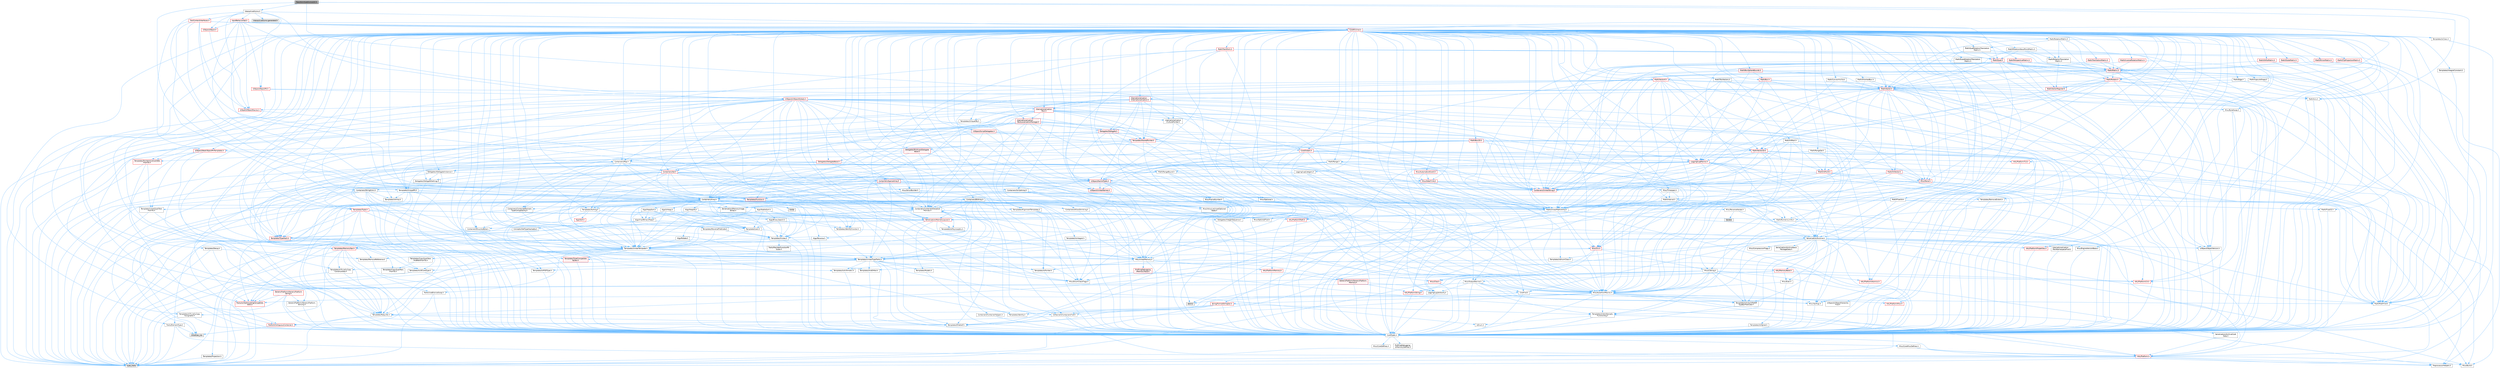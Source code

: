digraph "TransformSubGizmoUtil.h"
{
 // INTERACTIVE_SVG=YES
 // LATEX_PDF_SIZE
  bgcolor="transparent";
  edge [fontname=Helvetica,fontsize=10,labelfontname=Helvetica,labelfontsize=10];
  node [fontname=Helvetica,fontsize=10,shape=box,height=0.2,width=0.4];
  Node1 [id="Node000001",label="TransformSubGizmoUtil.h",height=0.2,width=0.4,color="gray40", fillcolor="grey60", style="filled", fontcolor="black",tooltip=" "];
  Node1 -> Node2 [id="edge1_Node000001_Node000002",color="steelblue1",style="solid",tooltip=" "];
  Node2 [id="Node000002",label="Containers/Array.h",height=0.2,width=0.4,color="grey40", fillcolor="white", style="filled",URL="$df/dd0/Array_8h.html",tooltip=" "];
  Node2 -> Node3 [id="edge2_Node000002_Node000003",color="steelblue1",style="solid",tooltip=" "];
  Node3 [id="Node000003",label="CoreTypes.h",height=0.2,width=0.4,color="grey40", fillcolor="white", style="filled",URL="$dc/dec/CoreTypes_8h.html",tooltip=" "];
  Node3 -> Node4 [id="edge3_Node000003_Node000004",color="steelblue1",style="solid",tooltip=" "];
  Node4 [id="Node000004",label="HAL/Platform.h",height=0.2,width=0.4,color="red", fillcolor="#FFF0F0", style="filled",URL="$d9/dd0/Platform_8h.html",tooltip=" "];
  Node4 -> Node5 [id="edge4_Node000004_Node000005",color="steelblue1",style="solid",tooltip=" "];
  Node5 [id="Node000005",label="Misc/Build.h",height=0.2,width=0.4,color="grey40", fillcolor="white", style="filled",URL="$d3/dbb/Build_8h.html",tooltip=" "];
  Node4 -> Node7 [id="edge5_Node000004_Node000007",color="steelblue1",style="solid",tooltip=" "];
  Node7 [id="Node000007",label="type_traits",height=0.2,width=0.4,color="grey60", fillcolor="#E0E0E0", style="filled",tooltip=" "];
  Node4 -> Node8 [id="edge6_Node000004_Node000008",color="steelblue1",style="solid",tooltip=" "];
  Node8 [id="Node000008",label="PreprocessorHelpers.h",height=0.2,width=0.4,color="grey40", fillcolor="white", style="filled",URL="$db/ddb/PreprocessorHelpers_8h.html",tooltip=" "];
  Node3 -> Node14 [id="edge7_Node000003_Node000014",color="steelblue1",style="solid",tooltip=" "];
  Node14 [id="Node000014",label="ProfilingDebugging\l/UMemoryDefines.h",height=0.2,width=0.4,color="grey40", fillcolor="white", style="filled",URL="$d2/da2/UMemoryDefines_8h.html",tooltip=" "];
  Node3 -> Node15 [id="edge8_Node000003_Node000015",color="steelblue1",style="solid",tooltip=" "];
  Node15 [id="Node000015",label="Misc/CoreMiscDefines.h",height=0.2,width=0.4,color="grey40", fillcolor="white", style="filled",URL="$da/d38/CoreMiscDefines_8h.html",tooltip=" "];
  Node15 -> Node4 [id="edge9_Node000015_Node000004",color="steelblue1",style="solid",tooltip=" "];
  Node15 -> Node8 [id="edge10_Node000015_Node000008",color="steelblue1",style="solid",tooltip=" "];
  Node3 -> Node16 [id="edge11_Node000003_Node000016",color="steelblue1",style="solid",tooltip=" "];
  Node16 [id="Node000016",label="Misc/CoreDefines.h",height=0.2,width=0.4,color="grey40", fillcolor="white", style="filled",URL="$d3/dd2/CoreDefines_8h.html",tooltip=" "];
  Node2 -> Node17 [id="edge12_Node000002_Node000017",color="steelblue1",style="solid",tooltip=" "];
  Node17 [id="Node000017",label="Misc/AssertionMacros.h",height=0.2,width=0.4,color="grey40", fillcolor="white", style="filled",URL="$d0/dfa/AssertionMacros_8h.html",tooltip=" "];
  Node17 -> Node3 [id="edge13_Node000017_Node000003",color="steelblue1",style="solid",tooltip=" "];
  Node17 -> Node4 [id="edge14_Node000017_Node000004",color="steelblue1",style="solid",tooltip=" "];
  Node17 -> Node18 [id="edge15_Node000017_Node000018",color="steelblue1",style="solid",tooltip=" "];
  Node18 [id="Node000018",label="HAL/PlatformMisc.h",height=0.2,width=0.4,color="red", fillcolor="#FFF0F0", style="filled",URL="$d0/df5/PlatformMisc_8h.html",tooltip=" "];
  Node18 -> Node3 [id="edge16_Node000018_Node000003",color="steelblue1",style="solid",tooltip=" "];
  Node17 -> Node8 [id="edge17_Node000017_Node000008",color="steelblue1",style="solid",tooltip=" "];
  Node17 -> Node54 [id="edge18_Node000017_Node000054",color="steelblue1",style="solid",tooltip=" "];
  Node54 [id="Node000054",label="Templates/EnableIf.h",height=0.2,width=0.4,color="grey40", fillcolor="white", style="filled",URL="$d7/d60/EnableIf_8h.html",tooltip=" "];
  Node54 -> Node3 [id="edge19_Node000054_Node000003",color="steelblue1",style="solid",tooltip=" "];
  Node17 -> Node55 [id="edge20_Node000017_Node000055",color="steelblue1",style="solid",tooltip=" "];
  Node55 [id="Node000055",label="Templates/IsArrayOrRefOf\lTypeByPredicate.h",height=0.2,width=0.4,color="grey40", fillcolor="white", style="filled",URL="$d6/da1/IsArrayOrRefOfTypeByPredicate_8h.html",tooltip=" "];
  Node55 -> Node3 [id="edge21_Node000055_Node000003",color="steelblue1",style="solid",tooltip=" "];
  Node17 -> Node56 [id="edge22_Node000017_Node000056",color="steelblue1",style="solid",tooltip=" "];
  Node56 [id="Node000056",label="Templates/IsValidVariadic\lFunctionArg.h",height=0.2,width=0.4,color="grey40", fillcolor="white", style="filled",URL="$d0/dc8/IsValidVariadicFunctionArg_8h.html",tooltip=" "];
  Node56 -> Node3 [id="edge23_Node000056_Node000003",color="steelblue1",style="solid",tooltip=" "];
  Node56 -> Node57 [id="edge24_Node000056_Node000057",color="steelblue1",style="solid",tooltip=" "];
  Node57 [id="Node000057",label="IsEnum.h",height=0.2,width=0.4,color="grey40", fillcolor="white", style="filled",URL="$d4/de5/IsEnum_8h.html",tooltip=" "];
  Node56 -> Node7 [id="edge25_Node000056_Node000007",color="steelblue1",style="solid",tooltip=" "];
  Node17 -> Node58 [id="edge26_Node000017_Node000058",color="steelblue1",style="solid",tooltip=" "];
  Node58 [id="Node000058",label="Traits/IsCharEncodingCompatible\lWith.h",height=0.2,width=0.4,color="red", fillcolor="#FFF0F0", style="filled",URL="$df/dd1/IsCharEncodingCompatibleWith_8h.html",tooltip=" "];
  Node58 -> Node7 [id="edge27_Node000058_Node000007",color="steelblue1",style="solid",tooltip=" "];
  Node17 -> Node60 [id="edge28_Node000017_Node000060",color="steelblue1",style="solid",tooltip=" "];
  Node60 [id="Node000060",label="Misc/VarArgs.h",height=0.2,width=0.4,color="grey40", fillcolor="white", style="filled",URL="$d5/d6f/VarArgs_8h.html",tooltip=" "];
  Node60 -> Node3 [id="edge29_Node000060_Node000003",color="steelblue1",style="solid",tooltip=" "];
  Node17 -> Node61 [id="edge30_Node000017_Node000061",color="steelblue1",style="solid",tooltip=" "];
  Node61 [id="Node000061",label="String/FormatStringSan.h",height=0.2,width=0.4,color="red", fillcolor="#FFF0F0", style="filled",URL="$d3/d8b/FormatStringSan_8h.html",tooltip=" "];
  Node61 -> Node7 [id="edge31_Node000061_Node000007",color="steelblue1",style="solid",tooltip=" "];
  Node61 -> Node3 [id="edge32_Node000061_Node000003",color="steelblue1",style="solid",tooltip=" "];
  Node61 -> Node62 [id="edge33_Node000061_Node000062",color="steelblue1",style="solid",tooltip=" "];
  Node62 [id="Node000062",label="Templates/Requires.h",height=0.2,width=0.4,color="grey40", fillcolor="white", style="filled",URL="$dc/d96/Requires_8h.html",tooltip=" "];
  Node62 -> Node54 [id="edge34_Node000062_Node000054",color="steelblue1",style="solid",tooltip=" "];
  Node62 -> Node7 [id="edge35_Node000062_Node000007",color="steelblue1",style="solid",tooltip=" "];
  Node61 -> Node63 [id="edge36_Node000061_Node000063",color="steelblue1",style="solid",tooltip=" "];
  Node63 [id="Node000063",label="Templates/Identity.h",height=0.2,width=0.4,color="grey40", fillcolor="white", style="filled",URL="$d0/dd5/Identity_8h.html",tooltip=" "];
  Node61 -> Node56 [id="edge37_Node000061_Node000056",color="steelblue1",style="solid",tooltip=" "];
  Node61 -> Node26 [id="edge38_Node000061_Node000026",color="steelblue1",style="solid",tooltip=" "];
  Node26 [id="Node000026",label="Containers/ContainersFwd.h",height=0.2,width=0.4,color="grey40", fillcolor="white", style="filled",URL="$d4/d0a/ContainersFwd_8h.html",tooltip=" "];
  Node26 -> Node4 [id="edge39_Node000026_Node000004",color="steelblue1",style="solid",tooltip=" "];
  Node26 -> Node3 [id="edge40_Node000026_Node000003",color="steelblue1",style="solid",tooltip=" "];
  Node26 -> Node23 [id="edge41_Node000026_Node000023",color="steelblue1",style="solid",tooltip=" "];
  Node23 [id="Node000023",label="Traits/IsContiguousContainer.h",height=0.2,width=0.4,color="red", fillcolor="#FFF0F0", style="filled",URL="$d5/d3c/IsContiguousContainer_8h.html",tooltip=" "];
  Node23 -> Node3 [id="edge42_Node000023_Node000003",color="steelblue1",style="solid",tooltip=" "];
  Node23 -> Node22 [id="edge43_Node000023_Node000022",color="steelblue1",style="solid",tooltip=" "];
  Node22 [id="Node000022",label="initializer_list",height=0.2,width=0.4,color="grey60", fillcolor="#E0E0E0", style="filled",tooltip=" "];
  Node17 -> Node67 [id="edge44_Node000017_Node000067",color="steelblue1",style="solid",tooltip=" "];
  Node67 [id="Node000067",label="atomic",height=0.2,width=0.4,color="grey60", fillcolor="#E0E0E0", style="filled",tooltip=" "];
  Node2 -> Node68 [id="edge45_Node000002_Node000068",color="steelblue1",style="solid",tooltip=" "];
  Node68 [id="Node000068",label="Misc/IntrusiveUnsetOptional\lState.h",height=0.2,width=0.4,color="grey40", fillcolor="white", style="filled",URL="$d2/d0a/IntrusiveUnsetOptionalState_8h.html",tooltip=" "];
  Node68 -> Node69 [id="edge46_Node000068_Node000069",color="steelblue1",style="solid",tooltip=" "];
  Node69 [id="Node000069",label="Misc/OptionalFwd.h",height=0.2,width=0.4,color="grey40", fillcolor="white", style="filled",URL="$dc/d50/OptionalFwd_8h.html",tooltip=" "];
  Node2 -> Node70 [id="edge47_Node000002_Node000070",color="steelblue1",style="solid",tooltip=" "];
  Node70 [id="Node000070",label="Misc/ReverseIterate.h",height=0.2,width=0.4,color="grey40", fillcolor="white", style="filled",URL="$db/de3/ReverseIterate_8h.html",tooltip=" "];
  Node70 -> Node4 [id="edge48_Node000070_Node000004",color="steelblue1",style="solid",tooltip=" "];
  Node70 -> Node71 [id="edge49_Node000070_Node000071",color="steelblue1",style="solid",tooltip=" "];
  Node71 [id="Node000071",label="iterator",height=0.2,width=0.4,color="grey60", fillcolor="#E0E0E0", style="filled",tooltip=" "];
  Node2 -> Node72 [id="edge50_Node000002_Node000072",color="steelblue1",style="solid",tooltip=" "];
  Node72 [id="Node000072",label="HAL/UnrealMemory.h",height=0.2,width=0.4,color="grey40", fillcolor="white", style="filled",URL="$d9/d96/UnrealMemory_8h.html",tooltip=" "];
  Node72 -> Node3 [id="edge51_Node000072_Node000003",color="steelblue1",style="solid",tooltip=" "];
  Node72 -> Node73 [id="edge52_Node000072_Node000073",color="steelblue1",style="solid",tooltip=" "];
  Node73 [id="Node000073",label="GenericPlatform/GenericPlatform\lMemory.h",height=0.2,width=0.4,color="red", fillcolor="#FFF0F0", style="filled",URL="$dd/d22/GenericPlatformMemory_8h.html",tooltip=" "];
  Node73 -> Node25 [id="edge53_Node000073_Node000025",color="steelblue1",style="solid",tooltip=" "];
  Node25 [id="Node000025",label="CoreFwd.h",height=0.2,width=0.4,color="grey40", fillcolor="white", style="filled",URL="$d1/d1e/CoreFwd_8h.html",tooltip=" "];
  Node25 -> Node3 [id="edge54_Node000025_Node000003",color="steelblue1",style="solid",tooltip=" "];
  Node25 -> Node26 [id="edge55_Node000025_Node000026",color="steelblue1",style="solid",tooltip=" "];
  Node25 -> Node27 [id="edge56_Node000025_Node000027",color="steelblue1",style="solid",tooltip=" "];
  Node27 [id="Node000027",label="Math/MathFwd.h",height=0.2,width=0.4,color="grey40", fillcolor="white", style="filled",URL="$d2/d10/MathFwd_8h.html",tooltip=" "];
  Node27 -> Node4 [id="edge57_Node000027_Node000004",color="steelblue1",style="solid",tooltip=" "];
  Node25 -> Node28 [id="edge58_Node000025_Node000028",color="steelblue1",style="solid",tooltip=" "];
  Node28 [id="Node000028",label="UObject/UObjectHierarchy\lFwd.h",height=0.2,width=0.4,color="grey40", fillcolor="white", style="filled",URL="$d3/d13/UObjectHierarchyFwd_8h.html",tooltip=" "];
  Node73 -> Node3 [id="edge59_Node000073_Node000003",color="steelblue1",style="solid",tooltip=" "];
  Node73 -> Node74 [id="edge60_Node000073_Node000074",color="steelblue1",style="solid",tooltip=" "];
  Node74 [id="Node000074",label="HAL/PlatformString.h",height=0.2,width=0.4,color="red", fillcolor="#FFF0F0", style="filled",URL="$db/db5/PlatformString_8h.html",tooltip=" "];
  Node74 -> Node3 [id="edge61_Node000074_Node000003",color="steelblue1",style="solid",tooltip=" "];
  Node72 -> Node76 [id="edge62_Node000072_Node000076",color="steelblue1",style="solid",tooltip=" "];
  Node76 [id="Node000076",label="HAL/MemoryBase.h",height=0.2,width=0.4,color="red", fillcolor="#FFF0F0", style="filled",URL="$d6/d9f/MemoryBase_8h.html",tooltip=" "];
  Node76 -> Node3 [id="edge63_Node000076_Node000003",color="steelblue1",style="solid",tooltip=" "];
  Node76 -> Node47 [id="edge64_Node000076_Node000047",color="steelblue1",style="solid",tooltip=" "];
  Node47 [id="Node000047",label="HAL/PlatformAtomics.h",height=0.2,width=0.4,color="red", fillcolor="#FFF0F0", style="filled",URL="$d3/d36/PlatformAtomics_8h.html",tooltip=" "];
  Node47 -> Node3 [id="edge65_Node000047_Node000003",color="steelblue1",style="solid",tooltip=" "];
  Node76 -> Node30 [id="edge66_Node000076_Node000030",color="steelblue1",style="solid",tooltip=" "];
  Node30 [id="Node000030",label="HAL/PlatformCrt.h",height=0.2,width=0.4,color="red", fillcolor="#FFF0F0", style="filled",URL="$d8/d75/PlatformCrt_8h.html",tooltip=" "];
  Node76 -> Node77 [id="edge67_Node000076_Node000077",color="steelblue1",style="solid",tooltip=" "];
  Node77 [id="Node000077",label="Misc/Exec.h",height=0.2,width=0.4,color="grey40", fillcolor="white", style="filled",URL="$de/ddb/Exec_8h.html",tooltip=" "];
  Node77 -> Node3 [id="edge68_Node000077_Node000003",color="steelblue1",style="solid",tooltip=" "];
  Node77 -> Node17 [id="edge69_Node000077_Node000017",color="steelblue1",style="solid",tooltip=" "];
  Node76 -> Node78 [id="edge70_Node000076_Node000078",color="steelblue1",style="solid",tooltip=" "];
  Node78 [id="Node000078",label="Misc/OutputDevice.h",height=0.2,width=0.4,color="grey40", fillcolor="white", style="filled",URL="$d7/d32/OutputDevice_8h.html",tooltip=" "];
  Node78 -> Node25 [id="edge71_Node000078_Node000025",color="steelblue1",style="solid",tooltip=" "];
  Node78 -> Node3 [id="edge72_Node000078_Node000003",color="steelblue1",style="solid",tooltip=" "];
  Node78 -> Node79 [id="edge73_Node000078_Node000079",color="steelblue1",style="solid",tooltip=" "];
  Node79 [id="Node000079",label="Logging/LogVerbosity.h",height=0.2,width=0.4,color="grey40", fillcolor="white", style="filled",URL="$d2/d8f/LogVerbosity_8h.html",tooltip=" "];
  Node79 -> Node3 [id="edge74_Node000079_Node000003",color="steelblue1",style="solid",tooltip=" "];
  Node78 -> Node60 [id="edge75_Node000078_Node000060",color="steelblue1",style="solid",tooltip=" "];
  Node78 -> Node55 [id="edge76_Node000078_Node000055",color="steelblue1",style="solid",tooltip=" "];
  Node78 -> Node56 [id="edge77_Node000078_Node000056",color="steelblue1",style="solid",tooltip=" "];
  Node78 -> Node58 [id="edge78_Node000078_Node000058",color="steelblue1",style="solid",tooltip=" "];
  Node72 -> Node89 [id="edge79_Node000072_Node000089",color="steelblue1",style="solid",tooltip=" "];
  Node89 [id="Node000089",label="HAL/PlatformMemory.h",height=0.2,width=0.4,color="red", fillcolor="#FFF0F0", style="filled",URL="$de/d68/PlatformMemory_8h.html",tooltip=" "];
  Node89 -> Node3 [id="edge80_Node000089_Node000003",color="steelblue1",style="solid",tooltip=" "];
  Node89 -> Node73 [id="edge81_Node000089_Node000073",color="steelblue1",style="solid",tooltip=" "];
  Node72 -> Node91 [id="edge82_Node000072_Node000091",color="steelblue1",style="solid",tooltip=" "];
  Node91 [id="Node000091",label="ProfilingDebugging\l/MemoryTrace.h",height=0.2,width=0.4,color="red", fillcolor="#FFF0F0", style="filled",URL="$da/dd7/MemoryTrace_8h.html",tooltip=" "];
  Node91 -> Node4 [id="edge83_Node000091_Node000004",color="steelblue1",style="solid",tooltip=" "];
  Node91 -> Node42 [id="edge84_Node000091_Node000042",color="steelblue1",style="solid",tooltip=" "];
  Node42 [id="Node000042",label="Misc/EnumClassFlags.h",height=0.2,width=0.4,color="grey40", fillcolor="white", style="filled",URL="$d8/de7/EnumClassFlags_8h.html",tooltip=" "];
  Node72 -> Node92 [id="edge85_Node000072_Node000092",color="steelblue1",style="solid",tooltip=" "];
  Node92 [id="Node000092",label="Templates/IsPointer.h",height=0.2,width=0.4,color="grey40", fillcolor="white", style="filled",URL="$d7/d05/IsPointer_8h.html",tooltip=" "];
  Node92 -> Node3 [id="edge86_Node000092_Node000003",color="steelblue1",style="solid",tooltip=" "];
  Node2 -> Node93 [id="edge87_Node000002_Node000093",color="steelblue1",style="solid",tooltip=" "];
  Node93 [id="Node000093",label="Templates/UnrealTypeTraits.h",height=0.2,width=0.4,color="grey40", fillcolor="white", style="filled",URL="$d2/d2d/UnrealTypeTraits_8h.html",tooltip=" "];
  Node93 -> Node3 [id="edge88_Node000093_Node000003",color="steelblue1",style="solid",tooltip=" "];
  Node93 -> Node92 [id="edge89_Node000093_Node000092",color="steelblue1",style="solid",tooltip=" "];
  Node93 -> Node17 [id="edge90_Node000093_Node000017",color="steelblue1",style="solid",tooltip=" "];
  Node93 -> Node85 [id="edge91_Node000093_Node000085",color="steelblue1",style="solid",tooltip=" "];
  Node85 [id="Node000085",label="Templates/AndOrNot.h",height=0.2,width=0.4,color="grey40", fillcolor="white", style="filled",URL="$db/d0a/AndOrNot_8h.html",tooltip=" "];
  Node85 -> Node3 [id="edge92_Node000085_Node000003",color="steelblue1",style="solid",tooltip=" "];
  Node93 -> Node54 [id="edge93_Node000093_Node000054",color="steelblue1",style="solid",tooltip=" "];
  Node93 -> Node94 [id="edge94_Node000093_Node000094",color="steelblue1",style="solid",tooltip=" "];
  Node94 [id="Node000094",label="Templates/IsArithmetic.h",height=0.2,width=0.4,color="grey40", fillcolor="white", style="filled",URL="$d2/d5d/IsArithmetic_8h.html",tooltip=" "];
  Node94 -> Node3 [id="edge95_Node000094_Node000003",color="steelblue1",style="solid",tooltip=" "];
  Node93 -> Node57 [id="edge96_Node000093_Node000057",color="steelblue1",style="solid",tooltip=" "];
  Node93 -> Node95 [id="edge97_Node000093_Node000095",color="steelblue1",style="solid",tooltip=" "];
  Node95 [id="Node000095",label="Templates/Models.h",height=0.2,width=0.4,color="grey40", fillcolor="white", style="filled",URL="$d3/d0c/Models_8h.html",tooltip=" "];
  Node95 -> Node63 [id="edge98_Node000095_Node000063",color="steelblue1",style="solid",tooltip=" "];
  Node93 -> Node96 [id="edge99_Node000093_Node000096",color="steelblue1",style="solid",tooltip=" "];
  Node96 [id="Node000096",label="Templates/IsPODType.h",height=0.2,width=0.4,color="grey40", fillcolor="white", style="filled",URL="$d7/db1/IsPODType_8h.html",tooltip=" "];
  Node96 -> Node3 [id="edge100_Node000096_Node000003",color="steelblue1",style="solid",tooltip=" "];
  Node93 -> Node97 [id="edge101_Node000093_Node000097",color="steelblue1",style="solid",tooltip=" "];
  Node97 [id="Node000097",label="Templates/IsUECoreType.h",height=0.2,width=0.4,color="grey40", fillcolor="white", style="filled",URL="$d1/db8/IsUECoreType_8h.html",tooltip=" "];
  Node97 -> Node3 [id="edge102_Node000097_Node000003",color="steelblue1",style="solid",tooltip=" "];
  Node97 -> Node7 [id="edge103_Node000097_Node000007",color="steelblue1",style="solid",tooltip=" "];
  Node93 -> Node86 [id="edge104_Node000093_Node000086",color="steelblue1",style="solid",tooltip=" "];
  Node86 [id="Node000086",label="Templates/IsTriviallyCopy\lConstructible.h",height=0.2,width=0.4,color="grey40", fillcolor="white", style="filled",URL="$d3/d78/IsTriviallyCopyConstructible_8h.html",tooltip=" "];
  Node86 -> Node3 [id="edge105_Node000086_Node000003",color="steelblue1",style="solid",tooltip=" "];
  Node86 -> Node7 [id="edge106_Node000086_Node000007",color="steelblue1",style="solid",tooltip=" "];
  Node2 -> Node98 [id="edge107_Node000002_Node000098",color="steelblue1",style="solid",tooltip=" "];
  Node98 [id="Node000098",label="Templates/UnrealTemplate.h",height=0.2,width=0.4,color="grey40", fillcolor="white", style="filled",URL="$d4/d24/UnrealTemplate_8h.html",tooltip=" "];
  Node98 -> Node3 [id="edge108_Node000098_Node000003",color="steelblue1",style="solid",tooltip=" "];
  Node98 -> Node92 [id="edge109_Node000098_Node000092",color="steelblue1",style="solid",tooltip=" "];
  Node98 -> Node72 [id="edge110_Node000098_Node000072",color="steelblue1",style="solid",tooltip=" "];
  Node98 -> Node99 [id="edge111_Node000098_Node000099",color="steelblue1",style="solid",tooltip=" "];
  Node99 [id="Node000099",label="Templates/CopyQualifiers\lAndRefsFromTo.h",height=0.2,width=0.4,color="grey40", fillcolor="white", style="filled",URL="$d3/db3/CopyQualifiersAndRefsFromTo_8h.html",tooltip=" "];
  Node99 -> Node100 [id="edge112_Node000099_Node000100",color="steelblue1",style="solid",tooltip=" "];
  Node100 [id="Node000100",label="Templates/CopyQualifiers\lFromTo.h",height=0.2,width=0.4,color="grey40", fillcolor="white", style="filled",URL="$d5/db4/CopyQualifiersFromTo_8h.html",tooltip=" "];
  Node98 -> Node93 [id="edge113_Node000098_Node000093",color="steelblue1",style="solid",tooltip=" "];
  Node98 -> Node101 [id="edge114_Node000098_Node000101",color="steelblue1",style="solid",tooltip=" "];
  Node101 [id="Node000101",label="Templates/RemoveReference.h",height=0.2,width=0.4,color="grey40", fillcolor="white", style="filled",URL="$da/dbe/RemoveReference_8h.html",tooltip=" "];
  Node101 -> Node3 [id="edge115_Node000101_Node000003",color="steelblue1",style="solid",tooltip=" "];
  Node98 -> Node62 [id="edge116_Node000098_Node000062",color="steelblue1",style="solid",tooltip=" "];
  Node98 -> Node102 [id="edge117_Node000098_Node000102",color="steelblue1",style="solid",tooltip=" "];
  Node102 [id="Node000102",label="Templates/TypeCompatible\lBytes.h",height=0.2,width=0.4,color="red", fillcolor="#FFF0F0", style="filled",URL="$df/d0a/TypeCompatibleBytes_8h.html",tooltip=" "];
  Node102 -> Node3 [id="edge118_Node000102_Node000003",color="steelblue1",style="solid",tooltip=" "];
  Node102 -> Node7 [id="edge119_Node000102_Node000007",color="steelblue1",style="solid",tooltip=" "];
  Node98 -> Node63 [id="edge120_Node000098_Node000063",color="steelblue1",style="solid",tooltip=" "];
  Node98 -> Node23 [id="edge121_Node000098_Node000023",color="steelblue1",style="solid",tooltip=" "];
  Node98 -> Node103 [id="edge122_Node000098_Node000103",color="steelblue1",style="solid",tooltip=" "];
  Node103 [id="Node000103",label="Traits/UseBitwiseSwap.h",height=0.2,width=0.4,color="grey40", fillcolor="white", style="filled",URL="$db/df3/UseBitwiseSwap_8h.html",tooltip=" "];
  Node103 -> Node3 [id="edge123_Node000103_Node000003",color="steelblue1",style="solid",tooltip=" "];
  Node103 -> Node7 [id="edge124_Node000103_Node000007",color="steelblue1",style="solid",tooltip=" "];
  Node98 -> Node7 [id="edge125_Node000098_Node000007",color="steelblue1",style="solid",tooltip=" "];
  Node2 -> Node104 [id="edge126_Node000002_Node000104",color="steelblue1",style="solid",tooltip=" "];
  Node104 [id="Node000104",label="Containers/AllowShrinking.h",height=0.2,width=0.4,color="grey40", fillcolor="white", style="filled",URL="$d7/d1a/AllowShrinking_8h.html",tooltip=" "];
  Node104 -> Node3 [id="edge127_Node000104_Node000003",color="steelblue1",style="solid",tooltip=" "];
  Node2 -> Node105 [id="edge128_Node000002_Node000105",color="steelblue1",style="solid",tooltip=" "];
  Node105 [id="Node000105",label="Containers/ContainerAllocation\lPolicies.h",height=0.2,width=0.4,color="grey40", fillcolor="white", style="filled",URL="$d7/dff/ContainerAllocationPolicies_8h.html",tooltip=" "];
  Node105 -> Node3 [id="edge129_Node000105_Node000003",color="steelblue1",style="solid",tooltip=" "];
  Node105 -> Node106 [id="edge130_Node000105_Node000106",color="steelblue1",style="solid",tooltip=" "];
  Node106 [id="Node000106",label="Containers/ContainerHelpers.h",height=0.2,width=0.4,color="grey40", fillcolor="white", style="filled",URL="$d7/d33/ContainerHelpers_8h.html",tooltip=" "];
  Node106 -> Node3 [id="edge131_Node000106_Node000003",color="steelblue1",style="solid",tooltip=" "];
  Node105 -> Node105 [id="edge132_Node000105_Node000105",color="steelblue1",style="solid",tooltip=" "];
  Node105 -> Node107 [id="edge133_Node000105_Node000107",color="steelblue1",style="solid",tooltip=" "];
  Node107 [id="Node000107",label="HAL/PlatformMath.h",height=0.2,width=0.4,color="red", fillcolor="#FFF0F0", style="filled",URL="$dc/d53/PlatformMath_8h.html",tooltip=" "];
  Node107 -> Node3 [id="edge134_Node000107_Node000003",color="steelblue1",style="solid",tooltip=" "];
  Node105 -> Node72 [id="edge135_Node000105_Node000072",color="steelblue1",style="solid",tooltip=" "];
  Node105 -> Node40 [id="edge136_Node000105_Node000040",color="steelblue1",style="solid",tooltip=" "];
  Node40 [id="Node000040",label="Math/NumericLimits.h",height=0.2,width=0.4,color="grey40", fillcolor="white", style="filled",URL="$df/d1b/NumericLimits_8h.html",tooltip=" "];
  Node40 -> Node3 [id="edge137_Node000040_Node000003",color="steelblue1",style="solid",tooltip=" "];
  Node105 -> Node17 [id="edge138_Node000105_Node000017",color="steelblue1",style="solid",tooltip=" "];
  Node105 -> Node115 [id="edge139_Node000105_Node000115",color="steelblue1",style="solid",tooltip=" "];
  Node115 [id="Node000115",label="Templates/IsPolymorphic.h",height=0.2,width=0.4,color="grey40", fillcolor="white", style="filled",URL="$dc/d20/IsPolymorphic_8h.html",tooltip=" "];
  Node105 -> Node116 [id="edge140_Node000105_Node000116",color="steelblue1",style="solid",tooltip=" "];
  Node116 [id="Node000116",label="Templates/MemoryOps.h",height=0.2,width=0.4,color="red", fillcolor="#FFF0F0", style="filled",URL="$db/dea/MemoryOps_8h.html",tooltip=" "];
  Node116 -> Node3 [id="edge141_Node000116_Node000003",color="steelblue1",style="solid",tooltip=" "];
  Node116 -> Node72 [id="edge142_Node000116_Node000072",color="steelblue1",style="solid",tooltip=" "];
  Node116 -> Node87 [id="edge143_Node000116_Node000087",color="steelblue1",style="solid",tooltip=" "];
  Node87 [id="Node000087",label="Templates/IsTriviallyCopy\lAssignable.h",height=0.2,width=0.4,color="grey40", fillcolor="white", style="filled",URL="$d2/df2/IsTriviallyCopyAssignable_8h.html",tooltip=" "];
  Node87 -> Node3 [id="edge144_Node000087_Node000003",color="steelblue1",style="solid",tooltip=" "];
  Node87 -> Node7 [id="edge145_Node000087_Node000007",color="steelblue1",style="solid",tooltip=" "];
  Node116 -> Node86 [id="edge146_Node000116_Node000086",color="steelblue1",style="solid",tooltip=" "];
  Node116 -> Node62 [id="edge147_Node000116_Node000062",color="steelblue1",style="solid",tooltip=" "];
  Node116 -> Node93 [id="edge148_Node000116_Node000093",color="steelblue1",style="solid",tooltip=" "];
  Node116 -> Node103 [id="edge149_Node000116_Node000103",color="steelblue1",style="solid",tooltip=" "];
  Node116 -> Node7 [id="edge150_Node000116_Node000007",color="steelblue1",style="solid",tooltip=" "];
  Node105 -> Node102 [id="edge151_Node000105_Node000102",color="steelblue1",style="solid",tooltip=" "];
  Node105 -> Node7 [id="edge152_Node000105_Node000007",color="steelblue1",style="solid",tooltip=" "];
  Node2 -> Node117 [id="edge153_Node000002_Node000117",color="steelblue1",style="solid",tooltip=" "];
  Node117 [id="Node000117",label="Containers/ContainerElement\lTypeCompatibility.h",height=0.2,width=0.4,color="grey40", fillcolor="white", style="filled",URL="$df/ddf/ContainerElementTypeCompatibility_8h.html",tooltip=" "];
  Node117 -> Node3 [id="edge154_Node000117_Node000003",color="steelblue1",style="solid",tooltip=" "];
  Node117 -> Node93 [id="edge155_Node000117_Node000093",color="steelblue1",style="solid",tooltip=" "];
  Node2 -> Node118 [id="edge156_Node000002_Node000118",color="steelblue1",style="solid",tooltip=" "];
  Node118 [id="Node000118",label="Serialization/Archive.h",height=0.2,width=0.4,color="grey40", fillcolor="white", style="filled",URL="$d7/d3b/Archive_8h.html",tooltip=" "];
  Node118 -> Node25 [id="edge157_Node000118_Node000025",color="steelblue1",style="solid",tooltip=" "];
  Node118 -> Node3 [id="edge158_Node000118_Node000003",color="steelblue1",style="solid",tooltip=" "];
  Node118 -> Node119 [id="edge159_Node000118_Node000119",color="steelblue1",style="solid",tooltip=" "];
  Node119 [id="Node000119",label="HAL/PlatformProperties.h",height=0.2,width=0.4,color="red", fillcolor="#FFF0F0", style="filled",URL="$d9/db0/PlatformProperties_8h.html",tooltip=" "];
  Node119 -> Node3 [id="edge160_Node000119_Node000003",color="steelblue1",style="solid",tooltip=" "];
  Node118 -> Node122 [id="edge161_Node000118_Node000122",color="steelblue1",style="solid",tooltip=" "];
  Node122 [id="Node000122",label="Internationalization\l/TextNamespaceFwd.h",height=0.2,width=0.4,color="grey40", fillcolor="white", style="filled",URL="$d8/d97/TextNamespaceFwd_8h.html",tooltip=" "];
  Node122 -> Node3 [id="edge162_Node000122_Node000003",color="steelblue1",style="solid",tooltip=" "];
  Node118 -> Node27 [id="edge163_Node000118_Node000027",color="steelblue1",style="solid",tooltip=" "];
  Node118 -> Node17 [id="edge164_Node000118_Node000017",color="steelblue1",style="solid",tooltip=" "];
  Node118 -> Node5 [id="edge165_Node000118_Node000005",color="steelblue1",style="solid",tooltip=" "];
  Node118 -> Node41 [id="edge166_Node000118_Node000041",color="steelblue1",style="solid",tooltip=" "];
  Node41 [id="Node000041",label="Misc/CompressionFlags.h",height=0.2,width=0.4,color="grey40", fillcolor="white", style="filled",URL="$d9/d76/CompressionFlags_8h.html",tooltip=" "];
  Node118 -> Node123 [id="edge167_Node000118_Node000123",color="steelblue1",style="solid",tooltip=" "];
  Node123 [id="Node000123",label="Misc/EngineVersionBase.h",height=0.2,width=0.4,color="grey40", fillcolor="white", style="filled",URL="$d5/d2b/EngineVersionBase_8h.html",tooltip=" "];
  Node123 -> Node3 [id="edge168_Node000123_Node000003",color="steelblue1",style="solid",tooltip=" "];
  Node118 -> Node60 [id="edge169_Node000118_Node000060",color="steelblue1",style="solid",tooltip=" "];
  Node118 -> Node124 [id="edge170_Node000118_Node000124",color="steelblue1",style="solid",tooltip=" "];
  Node124 [id="Node000124",label="Serialization/ArchiveCook\lData.h",height=0.2,width=0.4,color="grey40", fillcolor="white", style="filled",URL="$dc/db6/ArchiveCookData_8h.html",tooltip=" "];
  Node124 -> Node4 [id="edge171_Node000124_Node000004",color="steelblue1",style="solid",tooltip=" "];
  Node118 -> Node125 [id="edge172_Node000118_Node000125",color="steelblue1",style="solid",tooltip=" "];
  Node125 [id="Node000125",label="Serialization/ArchiveSave\lPackageData.h",height=0.2,width=0.4,color="grey40", fillcolor="white", style="filled",URL="$d1/d37/ArchiveSavePackageData_8h.html",tooltip=" "];
  Node118 -> Node54 [id="edge173_Node000118_Node000054",color="steelblue1",style="solid",tooltip=" "];
  Node118 -> Node55 [id="edge174_Node000118_Node000055",color="steelblue1",style="solid",tooltip=" "];
  Node118 -> Node126 [id="edge175_Node000118_Node000126",color="steelblue1",style="solid",tooltip=" "];
  Node126 [id="Node000126",label="Templates/IsEnumClass.h",height=0.2,width=0.4,color="grey40", fillcolor="white", style="filled",URL="$d7/d15/IsEnumClass_8h.html",tooltip=" "];
  Node126 -> Node3 [id="edge176_Node000126_Node000003",color="steelblue1",style="solid",tooltip=" "];
  Node126 -> Node85 [id="edge177_Node000126_Node000085",color="steelblue1",style="solid",tooltip=" "];
  Node118 -> Node112 [id="edge178_Node000118_Node000112",color="steelblue1",style="solid",tooltip=" "];
  Node112 [id="Node000112",label="Templates/IsSigned.h",height=0.2,width=0.4,color="grey40", fillcolor="white", style="filled",URL="$d8/dd8/IsSigned_8h.html",tooltip=" "];
  Node112 -> Node3 [id="edge179_Node000112_Node000003",color="steelblue1",style="solid",tooltip=" "];
  Node118 -> Node56 [id="edge180_Node000118_Node000056",color="steelblue1",style="solid",tooltip=" "];
  Node118 -> Node98 [id="edge181_Node000118_Node000098",color="steelblue1",style="solid",tooltip=" "];
  Node118 -> Node58 [id="edge182_Node000118_Node000058",color="steelblue1",style="solid",tooltip=" "];
  Node118 -> Node127 [id="edge183_Node000118_Node000127",color="steelblue1",style="solid",tooltip=" "];
  Node127 [id="Node000127",label="UObject/ObjectVersion.h",height=0.2,width=0.4,color="grey40", fillcolor="white", style="filled",URL="$da/d63/ObjectVersion_8h.html",tooltip=" "];
  Node127 -> Node3 [id="edge184_Node000127_Node000003",color="steelblue1",style="solid",tooltip=" "];
  Node2 -> Node128 [id="edge185_Node000002_Node000128",color="steelblue1",style="solid",tooltip=" "];
  Node128 [id="Node000128",label="Serialization/MemoryImage\lWriter.h",height=0.2,width=0.4,color="grey40", fillcolor="white", style="filled",URL="$d0/d08/MemoryImageWriter_8h.html",tooltip=" "];
  Node128 -> Node3 [id="edge186_Node000128_Node000003",color="steelblue1",style="solid",tooltip=" "];
  Node128 -> Node129 [id="edge187_Node000128_Node000129",color="steelblue1",style="solid",tooltip=" "];
  Node129 [id="Node000129",label="Serialization/MemoryLayout.h",height=0.2,width=0.4,color="red", fillcolor="#FFF0F0", style="filled",URL="$d7/d66/MemoryLayout_8h.html",tooltip=" "];
  Node129 -> Node132 [id="edge188_Node000129_Node000132",color="steelblue1",style="solid",tooltip=" "];
  Node132 [id="Node000132",label="Containers/EnumAsByte.h",height=0.2,width=0.4,color="grey40", fillcolor="white", style="filled",URL="$d6/d9a/EnumAsByte_8h.html",tooltip=" "];
  Node132 -> Node3 [id="edge189_Node000132_Node000003",color="steelblue1",style="solid",tooltip=" "];
  Node132 -> Node96 [id="edge190_Node000132_Node000096",color="steelblue1",style="solid",tooltip=" "];
  Node132 -> Node133 [id="edge191_Node000132_Node000133",color="steelblue1",style="solid",tooltip=" "];
  Node133 [id="Node000133",label="Templates/TypeHash.h",height=0.2,width=0.4,color="red", fillcolor="#FFF0F0", style="filled",URL="$d1/d62/TypeHash_8h.html",tooltip=" "];
  Node133 -> Node3 [id="edge192_Node000133_Node000003",color="steelblue1",style="solid",tooltip=" "];
  Node133 -> Node62 [id="edge193_Node000133_Node000062",color="steelblue1",style="solid",tooltip=" "];
  Node133 -> Node134 [id="edge194_Node000133_Node000134",color="steelblue1",style="solid",tooltip=" "];
  Node134 [id="Node000134",label="Misc/Crc.h",height=0.2,width=0.4,color="red", fillcolor="#FFF0F0", style="filled",URL="$d4/dd2/Crc_8h.html",tooltip=" "];
  Node134 -> Node3 [id="edge195_Node000134_Node000003",color="steelblue1",style="solid",tooltip=" "];
  Node134 -> Node74 [id="edge196_Node000134_Node000074",color="steelblue1",style="solid",tooltip=" "];
  Node134 -> Node17 [id="edge197_Node000134_Node000017",color="steelblue1",style="solid",tooltip=" "];
  Node134 -> Node135 [id="edge198_Node000134_Node000135",color="steelblue1",style="solid",tooltip=" "];
  Node135 [id="Node000135",label="Misc/CString.h",height=0.2,width=0.4,color="grey40", fillcolor="white", style="filled",URL="$d2/d49/CString_8h.html",tooltip=" "];
  Node135 -> Node3 [id="edge199_Node000135_Node000003",color="steelblue1",style="solid",tooltip=" "];
  Node135 -> Node30 [id="edge200_Node000135_Node000030",color="steelblue1",style="solid",tooltip=" "];
  Node135 -> Node74 [id="edge201_Node000135_Node000074",color="steelblue1",style="solid",tooltip=" "];
  Node135 -> Node17 [id="edge202_Node000135_Node000017",color="steelblue1",style="solid",tooltip=" "];
  Node135 -> Node136 [id="edge203_Node000135_Node000136",color="steelblue1",style="solid",tooltip=" "];
  Node136 [id="Node000136",label="Misc/Char.h",height=0.2,width=0.4,color="red", fillcolor="#FFF0F0", style="filled",URL="$d0/d58/Char_8h.html",tooltip=" "];
  Node136 -> Node3 [id="edge204_Node000136_Node000003",color="steelblue1",style="solid",tooltip=" "];
  Node136 -> Node7 [id="edge205_Node000136_Node000007",color="steelblue1",style="solid",tooltip=" "];
  Node135 -> Node60 [id="edge206_Node000135_Node000060",color="steelblue1",style="solid",tooltip=" "];
  Node135 -> Node55 [id="edge207_Node000135_Node000055",color="steelblue1",style="solid",tooltip=" "];
  Node135 -> Node56 [id="edge208_Node000135_Node000056",color="steelblue1",style="solid",tooltip=" "];
  Node135 -> Node58 [id="edge209_Node000135_Node000058",color="steelblue1",style="solid",tooltip=" "];
  Node134 -> Node136 [id="edge210_Node000134_Node000136",color="steelblue1",style="solid",tooltip=" "];
  Node134 -> Node93 [id="edge211_Node000134_Node000093",color="steelblue1",style="solid",tooltip=" "];
  Node133 -> Node7 [id="edge212_Node000133_Node000007",color="steelblue1",style="solid",tooltip=" "];
  Node129 -> Node72 [id="edge213_Node000129_Node000072",color="steelblue1",style="solid",tooltip=" "];
  Node129 -> Node54 [id="edge214_Node000129_Node000054",color="steelblue1",style="solid",tooltip=" "];
  Node129 -> Node115 [id="edge215_Node000129_Node000115",color="steelblue1",style="solid",tooltip=" "];
  Node129 -> Node95 [id="edge216_Node000129_Node000095",color="steelblue1",style="solid",tooltip=" "];
  Node129 -> Node98 [id="edge217_Node000129_Node000098",color="steelblue1",style="solid",tooltip=" "];
  Node2 -> Node142 [id="edge218_Node000002_Node000142",color="steelblue1",style="solid",tooltip=" "];
  Node142 [id="Node000142",label="Algo/Heapify.h",height=0.2,width=0.4,color="grey40", fillcolor="white", style="filled",URL="$d0/d2a/Heapify_8h.html",tooltip=" "];
  Node142 -> Node143 [id="edge219_Node000142_Node000143",color="steelblue1",style="solid",tooltip=" "];
  Node143 [id="Node000143",label="Algo/Impl/BinaryHeap.h",height=0.2,width=0.4,color="grey40", fillcolor="white", style="filled",URL="$d7/da3/Algo_2Impl_2BinaryHeap_8h.html",tooltip=" "];
  Node143 -> Node144 [id="edge220_Node000143_Node000144",color="steelblue1",style="solid",tooltip=" "];
  Node144 [id="Node000144",label="Templates/Invoke.h",height=0.2,width=0.4,color="grey40", fillcolor="white", style="filled",URL="$d7/deb/Invoke_8h.html",tooltip=" "];
  Node144 -> Node3 [id="edge221_Node000144_Node000003",color="steelblue1",style="solid",tooltip=" "];
  Node144 -> Node145 [id="edge222_Node000144_Node000145",color="steelblue1",style="solid",tooltip=" "];
  Node145 [id="Node000145",label="Traits/MemberFunctionPtr\lOuter.h",height=0.2,width=0.4,color="grey40", fillcolor="white", style="filled",URL="$db/da7/MemberFunctionPtrOuter_8h.html",tooltip=" "];
  Node144 -> Node98 [id="edge223_Node000144_Node000098",color="steelblue1",style="solid",tooltip=" "];
  Node144 -> Node7 [id="edge224_Node000144_Node000007",color="steelblue1",style="solid",tooltip=" "];
  Node143 -> Node146 [id="edge225_Node000143_Node000146",color="steelblue1",style="solid",tooltip=" "];
  Node146 [id="Node000146",label="Templates/Projection.h",height=0.2,width=0.4,color="grey40", fillcolor="white", style="filled",URL="$d7/df0/Projection_8h.html",tooltip=" "];
  Node146 -> Node7 [id="edge226_Node000146_Node000007",color="steelblue1",style="solid",tooltip=" "];
  Node143 -> Node147 [id="edge227_Node000143_Node000147",color="steelblue1",style="solid",tooltip=" "];
  Node147 [id="Node000147",label="Templates/ReversePredicate.h",height=0.2,width=0.4,color="grey40", fillcolor="white", style="filled",URL="$d8/d28/ReversePredicate_8h.html",tooltip=" "];
  Node147 -> Node144 [id="edge228_Node000147_Node000144",color="steelblue1",style="solid",tooltip=" "];
  Node147 -> Node98 [id="edge229_Node000147_Node000098",color="steelblue1",style="solid",tooltip=" "];
  Node143 -> Node7 [id="edge230_Node000143_Node000007",color="steelblue1",style="solid",tooltip=" "];
  Node142 -> Node148 [id="edge231_Node000142_Node000148",color="steelblue1",style="solid",tooltip=" "];
  Node148 [id="Node000148",label="Templates/IdentityFunctor.h",height=0.2,width=0.4,color="grey40", fillcolor="white", style="filled",URL="$d7/d2e/IdentityFunctor_8h.html",tooltip=" "];
  Node148 -> Node4 [id="edge232_Node000148_Node000004",color="steelblue1",style="solid",tooltip=" "];
  Node142 -> Node144 [id="edge233_Node000142_Node000144",color="steelblue1",style="solid",tooltip=" "];
  Node142 -> Node149 [id="edge234_Node000142_Node000149",color="steelblue1",style="solid",tooltip=" "];
  Node149 [id="Node000149",label="Templates/Less.h",height=0.2,width=0.4,color="grey40", fillcolor="white", style="filled",URL="$de/dc8/Less_8h.html",tooltip=" "];
  Node149 -> Node3 [id="edge235_Node000149_Node000003",color="steelblue1",style="solid",tooltip=" "];
  Node149 -> Node98 [id="edge236_Node000149_Node000098",color="steelblue1",style="solid",tooltip=" "];
  Node142 -> Node98 [id="edge237_Node000142_Node000098",color="steelblue1",style="solid",tooltip=" "];
  Node2 -> Node150 [id="edge238_Node000002_Node000150",color="steelblue1",style="solid",tooltip=" "];
  Node150 [id="Node000150",label="Algo/HeapSort.h",height=0.2,width=0.4,color="grey40", fillcolor="white", style="filled",URL="$d3/d92/HeapSort_8h.html",tooltip=" "];
  Node150 -> Node143 [id="edge239_Node000150_Node000143",color="steelblue1",style="solid",tooltip=" "];
  Node150 -> Node148 [id="edge240_Node000150_Node000148",color="steelblue1",style="solid",tooltip=" "];
  Node150 -> Node149 [id="edge241_Node000150_Node000149",color="steelblue1",style="solid",tooltip=" "];
  Node150 -> Node98 [id="edge242_Node000150_Node000098",color="steelblue1",style="solid",tooltip=" "];
  Node2 -> Node151 [id="edge243_Node000002_Node000151",color="steelblue1",style="solid",tooltip=" "];
  Node151 [id="Node000151",label="Algo/IsHeap.h",height=0.2,width=0.4,color="grey40", fillcolor="white", style="filled",URL="$de/d32/IsHeap_8h.html",tooltip=" "];
  Node151 -> Node143 [id="edge244_Node000151_Node000143",color="steelblue1",style="solid",tooltip=" "];
  Node151 -> Node148 [id="edge245_Node000151_Node000148",color="steelblue1",style="solid",tooltip=" "];
  Node151 -> Node144 [id="edge246_Node000151_Node000144",color="steelblue1",style="solid",tooltip=" "];
  Node151 -> Node149 [id="edge247_Node000151_Node000149",color="steelblue1",style="solid",tooltip=" "];
  Node151 -> Node98 [id="edge248_Node000151_Node000098",color="steelblue1",style="solid",tooltip=" "];
  Node2 -> Node143 [id="edge249_Node000002_Node000143",color="steelblue1",style="solid",tooltip=" "];
  Node2 -> Node152 [id="edge250_Node000002_Node000152",color="steelblue1",style="solid",tooltip=" "];
  Node152 [id="Node000152",label="Algo/StableSort.h",height=0.2,width=0.4,color="grey40", fillcolor="white", style="filled",URL="$d7/d3c/StableSort_8h.html",tooltip=" "];
  Node152 -> Node153 [id="edge251_Node000152_Node000153",color="steelblue1",style="solid",tooltip=" "];
  Node153 [id="Node000153",label="Algo/BinarySearch.h",height=0.2,width=0.4,color="grey40", fillcolor="white", style="filled",URL="$db/db4/BinarySearch_8h.html",tooltip=" "];
  Node153 -> Node148 [id="edge252_Node000153_Node000148",color="steelblue1",style="solid",tooltip=" "];
  Node153 -> Node144 [id="edge253_Node000153_Node000144",color="steelblue1",style="solid",tooltip=" "];
  Node153 -> Node149 [id="edge254_Node000153_Node000149",color="steelblue1",style="solid",tooltip=" "];
  Node152 -> Node154 [id="edge255_Node000152_Node000154",color="steelblue1",style="solid",tooltip=" "];
  Node154 [id="Node000154",label="Algo/Rotate.h",height=0.2,width=0.4,color="grey40", fillcolor="white", style="filled",URL="$dd/da7/Rotate_8h.html",tooltip=" "];
  Node154 -> Node98 [id="edge256_Node000154_Node000098",color="steelblue1",style="solid",tooltip=" "];
  Node152 -> Node148 [id="edge257_Node000152_Node000148",color="steelblue1",style="solid",tooltip=" "];
  Node152 -> Node144 [id="edge258_Node000152_Node000144",color="steelblue1",style="solid",tooltip=" "];
  Node152 -> Node149 [id="edge259_Node000152_Node000149",color="steelblue1",style="solid",tooltip=" "];
  Node152 -> Node98 [id="edge260_Node000152_Node000098",color="steelblue1",style="solid",tooltip=" "];
  Node2 -> Node155 [id="edge261_Node000002_Node000155",color="steelblue1",style="solid",tooltip=" "];
  Node155 [id="Node000155",label="Concepts/GetTypeHashable.h",height=0.2,width=0.4,color="grey40", fillcolor="white", style="filled",URL="$d3/da2/GetTypeHashable_8h.html",tooltip=" "];
  Node155 -> Node3 [id="edge262_Node000155_Node000003",color="steelblue1",style="solid",tooltip=" "];
  Node155 -> Node133 [id="edge263_Node000155_Node000133",color="steelblue1",style="solid",tooltip=" "];
  Node2 -> Node148 [id="edge264_Node000002_Node000148",color="steelblue1",style="solid",tooltip=" "];
  Node2 -> Node144 [id="edge265_Node000002_Node000144",color="steelblue1",style="solid",tooltip=" "];
  Node2 -> Node149 [id="edge266_Node000002_Node000149",color="steelblue1",style="solid",tooltip=" "];
  Node2 -> Node156 [id="edge267_Node000002_Node000156",color="steelblue1",style="solid",tooltip=" "];
  Node156 [id="Node000156",label="Templates/LosesQualifiers\lFromTo.h",height=0.2,width=0.4,color="grey40", fillcolor="white", style="filled",URL="$d2/db3/LosesQualifiersFromTo_8h.html",tooltip=" "];
  Node156 -> Node100 [id="edge268_Node000156_Node000100",color="steelblue1",style="solid",tooltip=" "];
  Node156 -> Node7 [id="edge269_Node000156_Node000007",color="steelblue1",style="solid",tooltip=" "];
  Node2 -> Node62 [id="edge270_Node000002_Node000062",color="steelblue1",style="solid",tooltip=" "];
  Node2 -> Node157 [id="edge271_Node000002_Node000157",color="steelblue1",style="solid",tooltip=" "];
  Node157 [id="Node000157",label="Templates/Sorting.h",height=0.2,width=0.4,color="grey40", fillcolor="white", style="filled",URL="$d3/d9e/Sorting_8h.html",tooltip=" "];
  Node157 -> Node3 [id="edge272_Node000157_Node000003",color="steelblue1",style="solid",tooltip=" "];
  Node157 -> Node153 [id="edge273_Node000157_Node000153",color="steelblue1",style="solid",tooltip=" "];
  Node157 -> Node158 [id="edge274_Node000157_Node000158",color="steelblue1",style="solid",tooltip=" "];
  Node158 [id="Node000158",label="Algo/Sort.h",height=0.2,width=0.4,color="red", fillcolor="#FFF0F0", style="filled",URL="$d1/d87/Sort_8h.html",tooltip=" "];
  Node157 -> Node107 [id="edge275_Node000157_Node000107",color="steelblue1",style="solid",tooltip=" "];
  Node157 -> Node149 [id="edge276_Node000157_Node000149",color="steelblue1",style="solid",tooltip=" "];
  Node2 -> Node161 [id="edge277_Node000002_Node000161",color="steelblue1",style="solid",tooltip=" "];
  Node161 [id="Node000161",label="Templates/AlignmentTemplates.h",height=0.2,width=0.4,color="grey40", fillcolor="white", style="filled",URL="$dd/d32/AlignmentTemplates_8h.html",tooltip=" "];
  Node161 -> Node3 [id="edge278_Node000161_Node000003",color="steelblue1",style="solid",tooltip=" "];
  Node161 -> Node83 [id="edge279_Node000161_Node000083",color="steelblue1",style="solid",tooltip=" "];
  Node83 [id="Node000083",label="Templates/IsIntegral.h",height=0.2,width=0.4,color="grey40", fillcolor="white", style="filled",URL="$da/d64/IsIntegral_8h.html",tooltip=" "];
  Node83 -> Node3 [id="edge280_Node000083_Node000003",color="steelblue1",style="solid",tooltip=" "];
  Node161 -> Node92 [id="edge281_Node000161_Node000092",color="steelblue1",style="solid",tooltip=" "];
  Node2 -> Node21 [id="edge282_Node000002_Node000021",color="steelblue1",style="solid",tooltip=" "];
  Node21 [id="Node000021",label="Traits/ElementType.h",height=0.2,width=0.4,color="grey40", fillcolor="white", style="filled",URL="$d5/d4f/ElementType_8h.html",tooltip=" "];
  Node21 -> Node4 [id="edge283_Node000021_Node000004",color="steelblue1",style="solid",tooltip=" "];
  Node21 -> Node22 [id="edge284_Node000021_Node000022",color="steelblue1",style="solid",tooltip=" "];
  Node21 -> Node7 [id="edge285_Node000021_Node000007",color="steelblue1",style="solid",tooltip=" "];
  Node2 -> Node113 [id="edge286_Node000002_Node000113",color="steelblue1",style="solid",tooltip=" "];
  Node113 [id="Node000113",label="limits",height=0.2,width=0.4,color="grey60", fillcolor="#E0E0E0", style="filled",tooltip=" "];
  Node2 -> Node7 [id="edge287_Node000002_Node000007",color="steelblue1",style="solid",tooltip=" "];
  Node1 -> Node162 [id="edge288_Node000001_Node000162",color="steelblue1",style="solid",tooltip=" "];
  Node162 [id="Node000162",label="InteractiveGizmo.h",height=0.2,width=0.4,color="grey40", fillcolor="white", style="filled",URL="$d7/dd0/InteractiveGizmo_8h.html",tooltip=" "];
  Node162 -> Node163 [id="edge289_Node000162_Node000163",color="steelblue1",style="solid",tooltip=" "];
  Node163 [id="Node000163",label="CoreMinimal.h",height=0.2,width=0.4,color="red", fillcolor="#FFF0F0", style="filled",URL="$d7/d67/CoreMinimal_8h.html",tooltip=" "];
  Node163 -> Node3 [id="edge290_Node000163_Node000003",color="steelblue1",style="solid",tooltip=" "];
  Node163 -> Node25 [id="edge291_Node000163_Node000025",color="steelblue1",style="solid",tooltip=" "];
  Node163 -> Node28 [id="edge292_Node000163_Node000028",color="steelblue1",style="solid",tooltip=" "];
  Node163 -> Node26 [id="edge293_Node000163_Node000026",color="steelblue1",style="solid",tooltip=" "];
  Node163 -> Node60 [id="edge294_Node000163_Node000060",color="steelblue1",style="solid",tooltip=" "];
  Node163 -> Node79 [id="edge295_Node000163_Node000079",color="steelblue1",style="solid",tooltip=" "];
  Node163 -> Node78 [id="edge296_Node000163_Node000078",color="steelblue1",style="solid",tooltip=" "];
  Node163 -> Node30 [id="edge297_Node000163_Node000030",color="steelblue1",style="solid",tooltip=" "];
  Node163 -> Node18 [id="edge298_Node000163_Node000018",color="steelblue1",style="solid",tooltip=" "];
  Node163 -> Node17 [id="edge299_Node000163_Node000017",color="steelblue1",style="solid",tooltip=" "];
  Node163 -> Node92 [id="edge300_Node000163_Node000092",color="steelblue1",style="solid",tooltip=" "];
  Node163 -> Node89 [id="edge301_Node000163_Node000089",color="steelblue1",style="solid",tooltip=" "];
  Node163 -> Node47 [id="edge302_Node000163_Node000047",color="steelblue1",style="solid",tooltip=" "];
  Node163 -> Node77 [id="edge303_Node000163_Node000077",color="steelblue1",style="solid",tooltip=" "];
  Node163 -> Node76 [id="edge304_Node000163_Node000076",color="steelblue1",style="solid",tooltip=" "];
  Node163 -> Node72 [id="edge305_Node000163_Node000072",color="steelblue1",style="solid",tooltip=" "];
  Node163 -> Node94 [id="edge306_Node000163_Node000094",color="steelblue1",style="solid",tooltip=" "];
  Node163 -> Node85 [id="edge307_Node000163_Node000085",color="steelblue1",style="solid",tooltip=" "];
  Node163 -> Node96 [id="edge308_Node000163_Node000096",color="steelblue1",style="solid",tooltip=" "];
  Node163 -> Node97 [id="edge309_Node000163_Node000097",color="steelblue1",style="solid",tooltip=" "];
  Node163 -> Node86 [id="edge310_Node000163_Node000086",color="steelblue1",style="solid",tooltip=" "];
  Node163 -> Node93 [id="edge311_Node000163_Node000093",color="steelblue1",style="solid",tooltip=" "];
  Node163 -> Node54 [id="edge312_Node000163_Node000054",color="steelblue1",style="solid",tooltip=" "];
  Node163 -> Node101 [id="edge313_Node000163_Node000101",color="steelblue1",style="solid",tooltip=" "];
  Node163 -> Node164 [id="edge314_Node000163_Node000164",color="steelblue1",style="solid",tooltip=" "];
  Node164 [id="Node000164",label="Templates/IntegralConstant.h",height=0.2,width=0.4,color="grey40", fillcolor="white", style="filled",URL="$db/d1b/IntegralConstant_8h.html",tooltip=" "];
  Node164 -> Node3 [id="edge315_Node000164_Node000003",color="steelblue1",style="solid",tooltip=" "];
  Node163 -> Node165 [id="edge316_Node000163_Node000165",color="steelblue1",style="solid",tooltip=" "];
  Node165 [id="Node000165",label="Templates/IsClass.h",height=0.2,width=0.4,color="grey40", fillcolor="white", style="filled",URL="$db/dcb/IsClass_8h.html",tooltip=" "];
  Node165 -> Node3 [id="edge317_Node000165_Node000003",color="steelblue1",style="solid",tooltip=" "];
  Node163 -> Node102 [id="edge318_Node000163_Node000102",color="steelblue1",style="solid",tooltip=" "];
  Node163 -> Node23 [id="edge319_Node000163_Node000023",color="steelblue1",style="solid",tooltip=" "];
  Node163 -> Node98 [id="edge320_Node000163_Node000098",color="steelblue1",style="solid",tooltip=" "];
  Node163 -> Node40 [id="edge321_Node000163_Node000040",color="steelblue1",style="solid",tooltip=" "];
  Node163 -> Node107 [id="edge322_Node000163_Node000107",color="steelblue1",style="solid",tooltip=" "];
  Node163 -> Node87 [id="edge323_Node000163_Node000087",color="steelblue1",style="solid",tooltip=" "];
  Node163 -> Node116 [id="edge324_Node000163_Node000116",color="steelblue1",style="solid",tooltip=" "];
  Node163 -> Node105 [id="edge325_Node000163_Node000105",color="steelblue1",style="solid",tooltip=" "];
  Node163 -> Node126 [id="edge326_Node000163_Node000126",color="steelblue1",style="solid",tooltip=" "];
  Node163 -> Node119 [id="edge327_Node000163_Node000119",color="steelblue1",style="solid",tooltip=" "];
  Node163 -> Node123 [id="edge328_Node000163_Node000123",color="steelblue1",style="solid",tooltip=" "];
  Node163 -> Node122 [id="edge329_Node000163_Node000122",color="steelblue1",style="solid",tooltip=" "];
  Node163 -> Node118 [id="edge330_Node000163_Node000118",color="steelblue1",style="solid",tooltip=" "];
  Node163 -> Node149 [id="edge331_Node000163_Node000149",color="steelblue1",style="solid",tooltip=" "];
  Node163 -> Node157 [id="edge332_Node000163_Node000157",color="steelblue1",style="solid",tooltip=" "];
  Node163 -> Node136 [id="edge333_Node000163_Node000136",color="steelblue1",style="solid",tooltip=" "];
  Node163 -> Node166 [id="edge334_Node000163_Node000166",color="steelblue1",style="solid",tooltip=" "];
  Node166 [id="Node000166",label="GenericPlatform/GenericPlatform\lStricmp.h",height=0.2,width=0.4,color="grey40", fillcolor="white", style="filled",URL="$d2/d86/GenericPlatformStricmp_8h.html",tooltip=" "];
  Node166 -> Node3 [id="edge335_Node000166_Node000003",color="steelblue1",style="solid",tooltip=" "];
  Node163 -> Node167 [id="edge336_Node000163_Node000167",color="steelblue1",style="solid",tooltip=" "];
  Node167 [id="Node000167",label="GenericPlatform/GenericPlatform\lString.h",height=0.2,width=0.4,color="red", fillcolor="#FFF0F0", style="filled",URL="$dd/d20/GenericPlatformString_8h.html",tooltip=" "];
  Node167 -> Node3 [id="edge337_Node000167_Node000003",color="steelblue1",style="solid",tooltip=" "];
  Node167 -> Node166 [id="edge338_Node000167_Node000166",color="steelblue1",style="solid",tooltip=" "];
  Node167 -> Node54 [id="edge339_Node000167_Node000054",color="steelblue1",style="solid",tooltip=" "];
  Node167 -> Node58 [id="edge340_Node000167_Node000058",color="steelblue1",style="solid",tooltip=" "];
  Node167 -> Node7 [id="edge341_Node000167_Node000007",color="steelblue1",style="solid",tooltip=" "];
  Node163 -> Node74 [id="edge342_Node000163_Node000074",color="steelblue1",style="solid",tooltip=" "];
  Node163 -> Node135 [id="edge343_Node000163_Node000135",color="steelblue1",style="solid",tooltip=" "];
  Node163 -> Node134 [id="edge344_Node000163_Node000134",color="steelblue1",style="solid",tooltip=" "];
  Node163 -> Node160 [id="edge345_Node000163_Node000160",color="steelblue1",style="solid",tooltip=" "];
  Node160 [id="Node000160",label="Math/UnrealMathUtility.h",height=0.2,width=0.4,color="grey40", fillcolor="white", style="filled",URL="$db/db8/UnrealMathUtility_8h.html",tooltip=" "];
  Node160 -> Node3 [id="edge346_Node000160_Node000003",color="steelblue1",style="solid",tooltip=" "];
  Node160 -> Node17 [id="edge347_Node000160_Node000017",color="steelblue1",style="solid",tooltip=" "];
  Node160 -> Node107 [id="edge348_Node000160_Node000107",color="steelblue1",style="solid",tooltip=" "];
  Node160 -> Node27 [id="edge349_Node000160_Node000027",color="steelblue1",style="solid",tooltip=" "];
  Node160 -> Node63 [id="edge350_Node000160_Node000063",color="steelblue1",style="solid",tooltip=" "];
  Node160 -> Node62 [id="edge351_Node000160_Node000062",color="steelblue1",style="solid",tooltip=" "];
  Node163 -> Node170 [id="edge352_Node000163_Node000170",color="steelblue1",style="solid",tooltip=" "];
  Node170 [id="Node000170",label="Containers/UnrealString.h",height=0.2,width=0.4,color="red", fillcolor="#FFF0F0", style="filled",URL="$d5/dba/UnrealString_8h.html",tooltip=" "];
  Node163 -> Node2 [id="edge353_Node000163_Node000002",color="steelblue1",style="solid",tooltip=" "];
  Node163 -> Node174 [id="edge354_Node000163_Node000174",color="steelblue1",style="solid",tooltip=" "];
  Node174 [id="Node000174",label="Misc/FrameNumber.h",height=0.2,width=0.4,color="grey40", fillcolor="white", style="filled",URL="$dd/dbd/FrameNumber_8h.html",tooltip=" "];
  Node174 -> Node3 [id="edge355_Node000174_Node000003",color="steelblue1",style="solid",tooltip=" "];
  Node174 -> Node40 [id="edge356_Node000174_Node000040",color="steelblue1",style="solid",tooltip=" "];
  Node174 -> Node160 [id="edge357_Node000174_Node000160",color="steelblue1",style="solid",tooltip=" "];
  Node174 -> Node54 [id="edge358_Node000174_Node000054",color="steelblue1",style="solid",tooltip=" "];
  Node174 -> Node93 [id="edge359_Node000174_Node000093",color="steelblue1",style="solid",tooltip=" "];
  Node163 -> Node175 [id="edge360_Node000163_Node000175",color="steelblue1",style="solid",tooltip=" "];
  Node175 [id="Node000175",label="Misc/Timespan.h",height=0.2,width=0.4,color="grey40", fillcolor="white", style="filled",URL="$da/dd9/Timespan_8h.html",tooltip=" "];
  Node175 -> Node3 [id="edge361_Node000175_Node000003",color="steelblue1",style="solid",tooltip=" "];
  Node175 -> Node176 [id="edge362_Node000175_Node000176",color="steelblue1",style="solid",tooltip=" "];
  Node176 [id="Node000176",label="Math/Interval.h",height=0.2,width=0.4,color="grey40", fillcolor="white", style="filled",URL="$d1/d55/Interval_8h.html",tooltip=" "];
  Node176 -> Node3 [id="edge363_Node000176_Node000003",color="steelblue1",style="solid",tooltip=" "];
  Node176 -> Node94 [id="edge364_Node000176_Node000094",color="steelblue1",style="solid",tooltip=" "];
  Node176 -> Node93 [id="edge365_Node000176_Node000093",color="steelblue1",style="solid",tooltip=" "];
  Node176 -> Node40 [id="edge366_Node000176_Node000040",color="steelblue1",style="solid",tooltip=" "];
  Node176 -> Node160 [id="edge367_Node000176_Node000160",color="steelblue1",style="solid",tooltip=" "];
  Node175 -> Node160 [id="edge368_Node000175_Node000160",color="steelblue1",style="solid",tooltip=" "];
  Node175 -> Node17 [id="edge369_Node000175_Node000017",color="steelblue1",style="solid",tooltip=" "];
  Node163 -> Node177 [id="edge370_Node000163_Node000177",color="steelblue1",style="solid",tooltip=" "];
  Node177 [id="Node000177",label="Containers/StringConv.h",height=0.2,width=0.4,color="grey40", fillcolor="white", style="filled",URL="$d3/ddf/StringConv_8h.html",tooltip=" "];
  Node177 -> Node3 [id="edge371_Node000177_Node000003",color="steelblue1",style="solid",tooltip=" "];
  Node177 -> Node17 [id="edge372_Node000177_Node000017",color="steelblue1",style="solid",tooltip=" "];
  Node177 -> Node105 [id="edge373_Node000177_Node000105",color="steelblue1",style="solid",tooltip=" "];
  Node177 -> Node2 [id="edge374_Node000177_Node000002",color="steelblue1",style="solid",tooltip=" "];
  Node177 -> Node135 [id="edge375_Node000177_Node000135",color="steelblue1",style="solid",tooltip=" "];
  Node177 -> Node178 [id="edge376_Node000177_Node000178",color="steelblue1",style="solid",tooltip=" "];
  Node178 [id="Node000178",label="Templates/IsArray.h",height=0.2,width=0.4,color="grey40", fillcolor="white", style="filled",URL="$d8/d8d/IsArray_8h.html",tooltip=" "];
  Node178 -> Node3 [id="edge377_Node000178_Node000003",color="steelblue1",style="solid",tooltip=" "];
  Node177 -> Node98 [id="edge378_Node000177_Node000098",color="steelblue1",style="solid",tooltip=" "];
  Node177 -> Node93 [id="edge379_Node000177_Node000093",color="steelblue1",style="solid",tooltip=" "];
  Node177 -> Node21 [id="edge380_Node000177_Node000021",color="steelblue1",style="solid",tooltip=" "];
  Node177 -> Node58 [id="edge381_Node000177_Node000058",color="steelblue1",style="solid",tooltip=" "];
  Node177 -> Node23 [id="edge382_Node000177_Node000023",color="steelblue1",style="solid",tooltip=" "];
  Node177 -> Node7 [id="edge383_Node000177_Node000007",color="steelblue1",style="solid",tooltip=" "];
  Node163 -> Node179 [id="edge384_Node000163_Node000179",color="steelblue1",style="solid",tooltip=" "];
  Node179 [id="Node000179",label="UObject/UnrealNames.h",height=0.2,width=0.4,color="red", fillcolor="#FFF0F0", style="filled",URL="$d8/db1/UnrealNames_8h.html",tooltip=" "];
  Node179 -> Node3 [id="edge385_Node000179_Node000003",color="steelblue1",style="solid",tooltip=" "];
  Node163 -> Node181 [id="edge386_Node000163_Node000181",color="steelblue1",style="solid",tooltip=" "];
  Node181 [id="Node000181",label="UObject/NameTypes.h",height=0.2,width=0.4,color="red", fillcolor="#FFF0F0", style="filled",URL="$d6/d35/NameTypes_8h.html",tooltip=" "];
  Node181 -> Node3 [id="edge387_Node000181_Node000003",color="steelblue1",style="solid",tooltip=" "];
  Node181 -> Node17 [id="edge388_Node000181_Node000017",color="steelblue1",style="solid",tooltip=" "];
  Node181 -> Node72 [id="edge389_Node000181_Node000072",color="steelblue1",style="solid",tooltip=" "];
  Node181 -> Node93 [id="edge390_Node000181_Node000093",color="steelblue1",style="solid",tooltip=" "];
  Node181 -> Node98 [id="edge391_Node000181_Node000098",color="steelblue1",style="solid",tooltip=" "];
  Node181 -> Node170 [id="edge392_Node000181_Node000170",color="steelblue1",style="solid",tooltip=" "];
  Node181 -> Node177 [id="edge393_Node000181_Node000177",color="steelblue1",style="solid",tooltip=" "];
  Node181 -> Node179 [id="edge394_Node000181_Node000179",color="steelblue1",style="solid",tooltip=" "];
  Node181 -> Node129 [id="edge395_Node000181_Node000129",color="steelblue1",style="solid",tooltip=" "];
  Node181 -> Node68 [id="edge396_Node000181_Node000068",color="steelblue1",style="solid",tooltip=" "];
  Node163 -> Node189 [id="edge397_Node000163_Node000189",color="steelblue1",style="solid",tooltip=" "];
  Node189 [id="Node000189",label="Misc/Parse.h",height=0.2,width=0.4,color="red", fillcolor="#FFF0F0", style="filled",URL="$dc/d71/Parse_8h.html",tooltip=" "];
  Node189 -> Node170 [id="edge398_Node000189_Node000170",color="steelblue1",style="solid",tooltip=" "];
  Node189 -> Node3 [id="edge399_Node000189_Node000003",color="steelblue1",style="solid",tooltip=" "];
  Node189 -> Node30 [id="edge400_Node000189_Node000030",color="steelblue1",style="solid",tooltip=" "];
  Node189 -> Node5 [id="edge401_Node000189_Node000005",color="steelblue1",style="solid",tooltip=" "];
  Node189 -> Node42 [id="edge402_Node000189_Node000042",color="steelblue1",style="solid",tooltip=" "];
  Node189 -> Node190 [id="edge403_Node000189_Node000190",color="steelblue1",style="solid",tooltip=" "];
  Node190 [id="Node000190",label="Templates/Function.h",height=0.2,width=0.4,color="red", fillcolor="#FFF0F0", style="filled",URL="$df/df5/Function_8h.html",tooltip=" "];
  Node190 -> Node3 [id="edge404_Node000190_Node000003",color="steelblue1",style="solid",tooltip=" "];
  Node190 -> Node17 [id="edge405_Node000190_Node000017",color="steelblue1",style="solid",tooltip=" "];
  Node190 -> Node68 [id="edge406_Node000190_Node000068",color="steelblue1",style="solid",tooltip=" "];
  Node190 -> Node72 [id="edge407_Node000190_Node000072",color="steelblue1",style="solid",tooltip=" "];
  Node190 -> Node93 [id="edge408_Node000190_Node000093",color="steelblue1",style="solid",tooltip=" "];
  Node190 -> Node144 [id="edge409_Node000190_Node000144",color="steelblue1",style="solid",tooltip=" "];
  Node190 -> Node98 [id="edge410_Node000190_Node000098",color="steelblue1",style="solid",tooltip=" "];
  Node190 -> Node62 [id="edge411_Node000190_Node000062",color="steelblue1",style="solid",tooltip=" "];
  Node190 -> Node160 [id="edge412_Node000190_Node000160",color="steelblue1",style="solid",tooltip=" "];
  Node190 -> Node7 [id="edge413_Node000190_Node000007",color="steelblue1",style="solid",tooltip=" "];
  Node163 -> Node161 [id="edge414_Node000163_Node000161",color="steelblue1",style="solid",tooltip=" "];
  Node163 -> Node192 [id="edge415_Node000163_Node000192",color="steelblue1",style="solid",tooltip=" "];
  Node192 [id="Node000192",label="Misc/StructBuilder.h",height=0.2,width=0.4,color="grey40", fillcolor="white", style="filled",URL="$d9/db3/StructBuilder_8h.html",tooltip=" "];
  Node192 -> Node3 [id="edge416_Node000192_Node000003",color="steelblue1",style="solid",tooltip=" "];
  Node192 -> Node160 [id="edge417_Node000192_Node000160",color="steelblue1",style="solid",tooltip=" "];
  Node192 -> Node161 [id="edge418_Node000192_Node000161",color="steelblue1",style="solid",tooltip=" "];
  Node163 -> Node109 [id="edge419_Node000163_Node000109",color="steelblue1",style="solid",tooltip=" "];
  Node109 [id="Node000109",label="Templates/Decay.h",height=0.2,width=0.4,color="grey40", fillcolor="white", style="filled",URL="$dd/d0f/Decay_8h.html",tooltip=" "];
  Node109 -> Node3 [id="edge420_Node000109_Node000003",color="steelblue1",style="solid",tooltip=" "];
  Node109 -> Node101 [id="edge421_Node000109_Node000101",color="steelblue1",style="solid",tooltip=" "];
  Node109 -> Node7 [id="edge422_Node000109_Node000007",color="steelblue1",style="solid",tooltip=" "];
  Node163 -> Node193 [id="edge423_Node000163_Node000193",color="steelblue1",style="solid",tooltip=" "];
  Node193 [id="Node000193",label="Templates/PointerIsConvertible\lFromTo.h",height=0.2,width=0.4,color="red", fillcolor="#FFF0F0", style="filled",URL="$d6/d65/PointerIsConvertibleFromTo_8h.html",tooltip=" "];
  Node193 -> Node3 [id="edge424_Node000193_Node000003",color="steelblue1",style="solid",tooltip=" "];
  Node193 -> Node156 [id="edge425_Node000193_Node000156",color="steelblue1",style="solid",tooltip=" "];
  Node193 -> Node7 [id="edge426_Node000193_Node000007",color="steelblue1",style="solid",tooltip=" "];
  Node163 -> Node144 [id="edge427_Node000163_Node000144",color="steelblue1",style="solid",tooltip=" "];
  Node163 -> Node190 [id="edge428_Node000163_Node000190",color="steelblue1",style="solid",tooltip=" "];
  Node163 -> Node133 [id="edge429_Node000163_Node000133",color="steelblue1",style="solid",tooltip=" "];
  Node163 -> Node194 [id="edge430_Node000163_Node000194",color="steelblue1",style="solid",tooltip=" "];
  Node194 [id="Node000194",label="Containers/ScriptArray.h",height=0.2,width=0.4,color="grey40", fillcolor="white", style="filled",URL="$dc/daf/ScriptArray_8h.html",tooltip=" "];
  Node194 -> Node3 [id="edge431_Node000194_Node000003",color="steelblue1",style="solid",tooltip=" "];
  Node194 -> Node17 [id="edge432_Node000194_Node000017",color="steelblue1",style="solid",tooltip=" "];
  Node194 -> Node72 [id="edge433_Node000194_Node000072",color="steelblue1",style="solid",tooltip=" "];
  Node194 -> Node104 [id="edge434_Node000194_Node000104",color="steelblue1",style="solid",tooltip=" "];
  Node194 -> Node105 [id="edge435_Node000194_Node000105",color="steelblue1",style="solid",tooltip=" "];
  Node194 -> Node2 [id="edge436_Node000194_Node000002",color="steelblue1",style="solid",tooltip=" "];
  Node194 -> Node22 [id="edge437_Node000194_Node000022",color="steelblue1",style="solid",tooltip=" "];
  Node163 -> Node195 [id="edge438_Node000163_Node000195",color="steelblue1",style="solid",tooltip=" "];
  Node195 [id="Node000195",label="Containers/BitArray.h",height=0.2,width=0.4,color="grey40", fillcolor="white", style="filled",URL="$d1/de4/BitArray_8h.html",tooltip=" "];
  Node195 -> Node105 [id="edge439_Node000195_Node000105",color="steelblue1",style="solid",tooltip=" "];
  Node195 -> Node3 [id="edge440_Node000195_Node000003",color="steelblue1",style="solid",tooltip=" "];
  Node195 -> Node47 [id="edge441_Node000195_Node000047",color="steelblue1",style="solid",tooltip=" "];
  Node195 -> Node72 [id="edge442_Node000195_Node000072",color="steelblue1",style="solid",tooltip=" "];
  Node195 -> Node160 [id="edge443_Node000195_Node000160",color="steelblue1",style="solid",tooltip=" "];
  Node195 -> Node17 [id="edge444_Node000195_Node000017",color="steelblue1",style="solid",tooltip=" "];
  Node195 -> Node42 [id="edge445_Node000195_Node000042",color="steelblue1",style="solid",tooltip=" "];
  Node195 -> Node118 [id="edge446_Node000195_Node000118",color="steelblue1",style="solid",tooltip=" "];
  Node195 -> Node128 [id="edge447_Node000195_Node000128",color="steelblue1",style="solid",tooltip=" "];
  Node195 -> Node129 [id="edge448_Node000195_Node000129",color="steelblue1",style="solid",tooltip=" "];
  Node195 -> Node54 [id="edge449_Node000195_Node000054",color="steelblue1",style="solid",tooltip=" "];
  Node195 -> Node144 [id="edge450_Node000195_Node000144",color="steelblue1",style="solid",tooltip=" "];
  Node195 -> Node98 [id="edge451_Node000195_Node000098",color="steelblue1",style="solid",tooltip=" "];
  Node195 -> Node93 [id="edge452_Node000195_Node000093",color="steelblue1",style="solid",tooltip=" "];
  Node163 -> Node196 [id="edge453_Node000163_Node000196",color="steelblue1",style="solid",tooltip=" "];
  Node196 [id="Node000196",label="Containers/SparseArray.h",height=0.2,width=0.4,color="red", fillcolor="#FFF0F0", style="filled",URL="$d5/dbf/SparseArray_8h.html",tooltip=" "];
  Node196 -> Node3 [id="edge454_Node000196_Node000003",color="steelblue1",style="solid",tooltip=" "];
  Node196 -> Node17 [id="edge455_Node000196_Node000017",color="steelblue1",style="solid",tooltip=" "];
  Node196 -> Node72 [id="edge456_Node000196_Node000072",color="steelblue1",style="solid",tooltip=" "];
  Node196 -> Node93 [id="edge457_Node000196_Node000093",color="steelblue1",style="solid",tooltip=" "];
  Node196 -> Node98 [id="edge458_Node000196_Node000098",color="steelblue1",style="solid",tooltip=" "];
  Node196 -> Node105 [id="edge459_Node000196_Node000105",color="steelblue1",style="solid",tooltip=" "];
  Node196 -> Node149 [id="edge460_Node000196_Node000149",color="steelblue1",style="solid",tooltip=" "];
  Node196 -> Node2 [id="edge461_Node000196_Node000002",color="steelblue1",style="solid",tooltip=" "];
  Node196 -> Node160 [id="edge462_Node000196_Node000160",color="steelblue1",style="solid",tooltip=" "];
  Node196 -> Node194 [id="edge463_Node000196_Node000194",color="steelblue1",style="solid",tooltip=" "];
  Node196 -> Node195 [id="edge464_Node000196_Node000195",color="steelblue1",style="solid",tooltip=" "];
  Node196 -> Node128 [id="edge465_Node000196_Node000128",color="steelblue1",style="solid",tooltip=" "];
  Node196 -> Node170 [id="edge466_Node000196_Node000170",color="steelblue1",style="solid",tooltip=" "];
  Node196 -> Node68 [id="edge467_Node000196_Node000068",color="steelblue1",style="solid",tooltip=" "];
  Node163 -> Node212 [id="edge468_Node000163_Node000212",color="steelblue1",style="solid",tooltip=" "];
  Node212 [id="Node000212",label="Containers/Set.h",height=0.2,width=0.4,color="red", fillcolor="#FFF0F0", style="filled",URL="$d4/d45/Set_8h.html",tooltip=" "];
  Node212 -> Node105 [id="edge469_Node000212_Node000105",color="steelblue1",style="solid",tooltip=" "];
  Node212 -> Node117 [id="edge470_Node000212_Node000117",color="steelblue1",style="solid",tooltip=" "];
  Node212 -> Node196 [id="edge471_Node000212_Node000196",color="steelblue1",style="solid",tooltip=" "];
  Node212 -> Node26 [id="edge472_Node000212_Node000026",color="steelblue1",style="solid",tooltip=" "];
  Node212 -> Node160 [id="edge473_Node000212_Node000160",color="steelblue1",style="solid",tooltip=" "];
  Node212 -> Node17 [id="edge474_Node000212_Node000017",color="steelblue1",style="solid",tooltip=" "];
  Node212 -> Node192 [id="edge475_Node000212_Node000192",color="steelblue1",style="solid",tooltip=" "];
  Node212 -> Node128 [id="edge476_Node000212_Node000128",color="steelblue1",style="solid",tooltip=" "];
  Node212 -> Node190 [id="edge477_Node000212_Node000190",color="steelblue1",style="solid",tooltip=" "];
  Node212 -> Node157 [id="edge478_Node000212_Node000157",color="steelblue1",style="solid",tooltip=" "];
  Node212 -> Node133 [id="edge479_Node000212_Node000133",color="steelblue1",style="solid",tooltip=" "];
  Node212 -> Node98 [id="edge480_Node000212_Node000098",color="steelblue1",style="solid",tooltip=" "];
  Node212 -> Node22 [id="edge481_Node000212_Node000022",color="steelblue1",style="solid",tooltip=" "];
  Node212 -> Node7 [id="edge482_Node000212_Node000007",color="steelblue1",style="solid",tooltip=" "];
  Node163 -> Node215 [id="edge483_Node000163_Node000215",color="steelblue1",style="solid",tooltip=" "];
  Node215 [id="Node000215",label="Algo/Reverse.h",height=0.2,width=0.4,color="grey40", fillcolor="white", style="filled",URL="$d5/d93/Reverse_8h.html",tooltip=" "];
  Node215 -> Node3 [id="edge484_Node000215_Node000003",color="steelblue1",style="solid",tooltip=" "];
  Node215 -> Node98 [id="edge485_Node000215_Node000098",color="steelblue1",style="solid",tooltip=" "];
  Node163 -> Node216 [id="edge486_Node000163_Node000216",color="steelblue1",style="solid",tooltip=" "];
  Node216 [id="Node000216",label="Containers/Map.h",height=0.2,width=0.4,color="grey40", fillcolor="white", style="filled",URL="$df/d79/Map_8h.html",tooltip=" "];
  Node216 -> Node3 [id="edge487_Node000216_Node000003",color="steelblue1",style="solid",tooltip=" "];
  Node216 -> Node215 [id="edge488_Node000216_Node000215",color="steelblue1",style="solid",tooltip=" "];
  Node216 -> Node117 [id="edge489_Node000216_Node000117",color="steelblue1",style="solid",tooltip=" "];
  Node216 -> Node212 [id="edge490_Node000216_Node000212",color="steelblue1",style="solid",tooltip=" "];
  Node216 -> Node170 [id="edge491_Node000216_Node000170",color="steelblue1",style="solid",tooltip=" "];
  Node216 -> Node17 [id="edge492_Node000216_Node000017",color="steelblue1",style="solid",tooltip=" "];
  Node216 -> Node192 [id="edge493_Node000216_Node000192",color="steelblue1",style="solid",tooltip=" "];
  Node216 -> Node190 [id="edge494_Node000216_Node000190",color="steelblue1",style="solid",tooltip=" "];
  Node216 -> Node157 [id="edge495_Node000216_Node000157",color="steelblue1",style="solid",tooltip=" "];
  Node216 -> Node217 [id="edge496_Node000216_Node000217",color="steelblue1",style="solid",tooltip=" "];
  Node217 [id="Node000217",label="Templates/Tuple.h",height=0.2,width=0.4,color="red", fillcolor="#FFF0F0", style="filled",URL="$d2/d4f/Tuple_8h.html",tooltip=" "];
  Node217 -> Node3 [id="edge497_Node000217_Node000003",color="steelblue1",style="solid",tooltip=" "];
  Node217 -> Node98 [id="edge498_Node000217_Node000098",color="steelblue1",style="solid",tooltip=" "];
  Node217 -> Node218 [id="edge499_Node000217_Node000218",color="steelblue1",style="solid",tooltip=" "];
  Node218 [id="Node000218",label="Delegates/IntegerSequence.h",height=0.2,width=0.4,color="grey40", fillcolor="white", style="filled",URL="$d2/dcc/IntegerSequence_8h.html",tooltip=" "];
  Node218 -> Node3 [id="edge500_Node000218_Node000003",color="steelblue1",style="solid",tooltip=" "];
  Node217 -> Node144 [id="edge501_Node000217_Node000144",color="steelblue1",style="solid",tooltip=" "];
  Node217 -> Node129 [id="edge502_Node000217_Node000129",color="steelblue1",style="solid",tooltip=" "];
  Node217 -> Node62 [id="edge503_Node000217_Node000062",color="steelblue1",style="solid",tooltip=" "];
  Node217 -> Node133 [id="edge504_Node000217_Node000133",color="steelblue1",style="solid",tooltip=" "];
  Node217 -> Node7 [id="edge505_Node000217_Node000007",color="steelblue1",style="solid",tooltip=" "];
  Node216 -> Node98 [id="edge506_Node000216_Node000098",color="steelblue1",style="solid",tooltip=" "];
  Node216 -> Node93 [id="edge507_Node000216_Node000093",color="steelblue1",style="solid",tooltip=" "];
  Node216 -> Node7 [id="edge508_Node000216_Node000007",color="steelblue1",style="solid",tooltip=" "];
  Node163 -> Node220 [id="edge509_Node000163_Node000220",color="steelblue1",style="solid",tooltip=" "];
  Node220 [id="Node000220",label="Math/IntPoint.h",height=0.2,width=0.4,color="red", fillcolor="#FFF0F0", style="filled",URL="$d3/df7/IntPoint_8h.html",tooltip=" "];
  Node220 -> Node3 [id="edge510_Node000220_Node000003",color="steelblue1",style="solid",tooltip=" "];
  Node220 -> Node17 [id="edge511_Node000220_Node000017",color="steelblue1",style="solid",tooltip=" "];
  Node220 -> Node189 [id="edge512_Node000220_Node000189",color="steelblue1",style="solid",tooltip=" "];
  Node220 -> Node27 [id="edge513_Node000220_Node000027",color="steelblue1",style="solid",tooltip=" "];
  Node220 -> Node160 [id="edge514_Node000220_Node000160",color="steelblue1",style="solid",tooltip=" "];
  Node220 -> Node170 [id="edge515_Node000220_Node000170",color="steelblue1",style="solid",tooltip=" "];
  Node220 -> Node133 [id="edge516_Node000220_Node000133",color="steelblue1",style="solid",tooltip=" "];
  Node163 -> Node222 [id="edge517_Node000163_Node000222",color="steelblue1",style="solid",tooltip=" "];
  Node222 [id="Node000222",label="Math/IntVector.h",height=0.2,width=0.4,color="red", fillcolor="#FFF0F0", style="filled",URL="$d7/d44/IntVector_8h.html",tooltip=" "];
  Node222 -> Node3 [id="edge518_Node000222_Node000003",color="steelblue1",style="solid",tooltip=" "];
  Node222 -> Node134 [id="edge519_Node000222_Node000134",color="steelblue1",style="solid",tooltip=" "];
  Node222 -> Node189 [id="edge520_Node000222_Node000189",color="steelblue1",style="solid",tooltip=" "];
  Node222 -> Node27 [id="edge521_Node000222_Node000027",color="steelblue1",style="solid",tooltip=" "];
  Node222 -> Node160 [id="edge522_Node000222_Node000160",color="steelblue1",style="solid",tooltip=" "];
  Node222 -> Node170 [id="edge523_Node000222_Node000170",color="steelblue1",style="solid",tooltip=" "];
  Node163 -> Node223 [id="edge524_Node000163_Node000223",color="steelblue1",style="solid",tooltip=" "];
  Node223 [id="Node000223",label="Logging/LogCategory.h",height=0.2,width=0.4,color="grey40", fillcolor="white", style="filled",URL="$d9/d36/LogCategory_8h.html",tooltip=" "];
  Node223 -> Node3 [id="edge525_Node000223_Node000003",color="steelblue1",style="solid",tooltip=" "];
  Node223 -> Node79 [id="edge526_Node000223_Node000079",color="steelblue1",style="solid",tooltip=" "];
  Node223 -> Node181 [id="edge527_Node000223_Node000181",color="steelblue1",style="solid",tooltip=" "];
  Node163 -> Node224 [id="edge528_Node000163_Node000224",color="steelblue1",style="solid",tooltip=" "];
  Node224 [id="Node000224",label="Logging/LogMacros.h",height=0.2,width=0.4,color="red", fillcolor="#FFF0F0", style="filled",URL="$d0/d16/LogMacros_8h.html",tooltip=" "];
  Node224 -> Node170 [id="edge529_Node000224_Node000170",color="steelblue1",style="solid",tooltip=" "];
  Node224 -> Node3 [id="edge530_Node000224_Node000003",color="steelblue1",style="solid",tooltip=" "];
  Node224 -> Node8 [id="edge531_Node000224_Node000008",color="steelblue1",style="solid",tooltip=" "];
  Node224 -> Node223 [id="edge532_Node000224_Node000223",color="steelblue1",style="solid",tooltip=" "];
  Node224 -> Node79 [id="edge533_Node000224_Node000079",color="steelblue1",style="solid",tooltip=" "];
  Node224 -> Node17 [id="edge534_Node000224_Node000017",color="steelblue1",style="solid",tooltip=" "];
  Node224 -> Node5 [id="edge535_Node000224_Node000005",color="steelblue1",style="solid",tooltip=" "];
  Node224 -> Node60 [id="edge536_Node000224_Node000060",color="steelblue1",style="solid",tooltip=" "];
  Node224 -> Node61 [id="edge537_Node000224_Node000061",color="steelblue1",style="solid",tooltip=" "];
  Node224 -> Node54 [id="edge538_Node000224_Node000054",color="steelblue1",style="solid",tooltip=" "];
  Node224 -> Node55 [id="edge539_Node000224_Node000055",color="steelblue1",style="solid",tooltip=" "];
  Node224 -> Node56 [id="edge540_Node000224_Node000056",color="steelblue1",style="solid",tooltip=" "];
  Node224 -> Node58 [id="edge541_Node000224_Node000058",color="steelblue1",style="solid",tooltip=" "];
  Node224 -> Node7 [id="edge542_Node000224_Node000007",color="steelblue1",style="solid",tooltip=" "];
  Node163 -> Node227 [id="edge543_Node000163_Node000227",color="steelblue1",style="solid",tooltip=" "];
  Node227 [id="Node000227",label="Math/Vector2D.h",height=0.2,width=0.4,color="red", fillcolor="#FFF0F0", style="filled",URL="$d3/db0/Vector2D_8h.html",tooltip=" "];
  Node227 -> Node3 [id="edge544_Node000227_Node000003",color="steelblue1",style="solid",tooltip=" "];
  Node227 -> Node27 [id="edge545_Node000227_Node000027",color="steelblue1",style="solid",tooltip=" "];
  Node227 -> Node17 [id="edge546_Node000227_Node000017",color="steelblue1",style="solid",tooltip=" "];
  Node227 -> Node134 [id="edge547_Node000227_Node000134",color="steelblue1",style="solid",tooltip=" "];
  Node227 -> Node160 [id="edge548_Node000227_Node000160",color="steelblue1",style="solid",tooltip=" "];
  Node227 -> Node170 [id="edge549_Node000227_Node000170",color="steelblue1",style="solid",tooltip=" "];
  Node227 -> Node189 [id="edge550_Node000227_Node000189",color="steelblue1",style="solid",tooltip=" "];
  Node227 -> Node220 [id="edge551_Node000227_Node000220",color="steelblue1",style="solid",tooltip=" "];
  Node227 -> Node224 [id="edge552_Node000227_Node000224",color="steelblue1",style="solid",tooltip=" "];
  Node227 -> Node7 [id="edge553_Node000227_Node000007",color="steelblue1",style="solid",tooltip=" "];
  Node163 -> Node231 [id="edge554_Node000163_Node000231",color="steelblue1",style="solid",tooltip=" "];
  Node231 [id="Node000231",label="Math/IntRect.h",height=0.2,width=0.4,color="grey40", fillcolor="white", style="filled",URL="$d7/d53/IntRect_8h.html",tooltip=" "];
  Node231 -> Node3 [id="edge555_Node000231_Node000003",color="steelblue1",style="solid",tooltip=" "];
  Node231 -> Node27 [id="edge556_Node000231_Node000027",color="steelblue1",style="solid",tooltip=" "];
  Node231 -> Node160 [id="edge557_Node000231_Node000160",color="steelblue1",style="solid",tooltip=" "];
  Node231 -> Node170 [id="edge558_Node000231_Node000170",color="steelblue1",style="solid",tooltip=" "];
  Node231 -> Node220 [id="edge559_Node000231_Node000220",color="steelblue1",style="solid",tooltip=" "];
  Node231 -> Node227 [id="edge560_Node000231_Node000227",color="steelblue1",style="solid",tooltip=" "];
  Node163 -> Node232 [id="edge561_Node000163_Node000232",color="steelblue1",style="solid",tooltip=" "];
  Node232 [id="Node000232",label="Misc/ByteSwap.h",height=0.2,width=0.4,color="grey40", fillcolor="white", style="filled",URL="$dc/dd7/ByteSwap_8h.html",tooltip=" "];
  Node232 -> Node3 [id="edge562_Node000232_Node000003",color="steelblue1",style="solid",tooltip=" "];
  Node232 -> Node30 [id="edge563_Node000232_Node000030",color="steelblue1",style="solid",tooltip=" "];
  Node163 -> Node132 [id="edge564_Node000163_Node000132",color="steelblue1",style="solid",tooltip=" "];
  Node163 -> Node233 [id="edge565_Node000163_Node000233",color="steelblue1",style="solid",tooltip=" "];
  Node233 [id="Node000233",label="HAL/PlatformTLS.h",height=0.2,width=0.4,color="red", fillcolor="#FFF0F0", style="filled",URL="$d0/def/PlatformTLS_8h.html",tooltip=" "];
  Node233 -> Node3 [id="edge566_Node000233_Node000003",color="steelblue1",style="solid",tooltip=" "];
  Node163 -> Node236 [id="edge567_Node000163_Node000236",color="steelblue1",style="solid",tooltip=" "];
  Node236 [id="Node000236",label="CoreGlobals.h",height=0.2,width=0.4,color="red", fillcolor="#FFF0F0", style="filled",URL="$d5/d8c/CoreGlobals_8h.html",tooltip=" "];
  Node236 -> Node170 [id="edge568_Node000236_Node000170",color="steelblue1",style="solid",tooltip=" "];
  Node236 -> Node3 [id="edge569_Node000236_Node000003",color="steelblue1",style="solid",tooltip=" "];
  Node236 -> Node233 [id="edge570_Node000236_Node000233",color="steelblue1",style="solid",tooltip=" "];
  Node236 -> Node224 [id="edge571_Node000236_Node000224",color="steelblue1",style="solid",tooltip=" "];
  Node236 -> Node5 [id="edge572_Node000236_Node000005",color="steelblue1",style="solid",tooltip=" "];
  Node236 -> Node42 [id="edge573_Node000236_Node000042",color="steelblue1",style="solid",tooltip=" "];
  Node236 -> Node78 [id="edge574_Node000236_Node000078",color="steelblue1",style="solid",tooltip=" "];
  Node236 -> Node181 [id="edge575_Node000236_Node000181",color="steelblue1",style="solid",tooltip=" "];
  Node236 -> Node67 [id="edge576_Node000236_Node000067",color="steelblue1",style="solid",tooltip=" "];
  Node163 -> Node237 [id="edge577_Node000163_Node000237",color="steelblue1",style="solid",tooltip=" "];
  Node237 [id="Node000237",label="Templates/SharedPointer.h",height=0.2,width=0.4,color="red", fillcolor="#FFF0F0", style="filled",URL="$d2/d17/SharedPointer_8h.html",tooltip=" "];
  Node237 -> Node3 [id="edge578_Node000237_Node000003",color="steelblue1",style="solid",tooltip=" "];
  Node237 -> Node68 [id="edge579_Node000237_Node000068",color="steelblue1",style="solid",tooltip=" "];
  Node237 -> Node193 [id="edge580_Node000237_Node000193",color="steelblue1",style="solid",tooltip=" "];
  Node237 -> Node17 [id="edge581_Node000237_Node000017",color="steelblue1",style="solid",tooltip=" "];
  Node237 -> Node72 [id="edge582_Node000237_Node000072",color="steelblue1",style="solid",tooltip=" "];
  Node237 -> Node2 [id="edge583_Node000237_Node000002",color="steelblue1",style="solid",tooltip=" "];
  Node237 -> Node216 [id="edge584_Node000237_Node000216",color="steelblue1",style="solid",tooltip=" "];
  Node237 -> Node236 [id="edge585_Node000237_Node000236",color="steelblue1",style="solid",tooltip=" "];
  Node163 -> Node242 [id="edge586_Node000163_Node000242",color="steelblue1",style="solid",tooltip=" "];
  Node242 [id="Node000242",label="Internationalization\l/CulturePointer.h",height=0.2,width=0.4,color="grey40", fillcolor="white", style="filled",URL="$d6/dbe/CulturePointer_8h.html",tooltip=" "];
  Node242 -> Node3 [id="edge587_Node000242_Node000003",color="steelblue1",style="solid",tooltip=" "];
  Node242 -> Node237 [id="edge588_Node000242_Node000237",color="steelblue1",style="solid",tooltip=" "];
  Node163 -> Node243 [id="edge589_Node000163_Node000243",color="steelblue1",style="solid",tooltip=" "];
  Node243 [id="Node000243",label="UObject/WeakObjectPtrTemplates.h",height=0.2,width=0.4,color="red", fillcolor="#FFF0F0", style="filled",URL="$d8/d3b/WeakObjectPtrTemplates_8h.html",tooltip=" "];
  Node243 -> Node3 [id="edge590_Node000243_Node000003",color="steelblue1",style="solid",tooltip=" "];
  Node243 -> Node156 [id="edge591_Node000243_Node000156",color="steelblue1",style="solid",tooltip=" "];
  Node243 -> Node62 [id="edge592_Node000243_Node000062",color="steelblue1",style="solid",tooltip=" "];
  Node243 -> Node216 [id="edge593_Node000243_Node000216",color="steelblue1",style="solid",tooltip=" "];
  Node243 -> Node7 [id="edge594_Node000243_Node000007",color="steelblue1",style="solid",tooltip=" "];
  Node163 -> Node246 [id="edge595_Node000163_Node000246",color="steelblue1",style="solid",tooltip=" "];
  Node246 [id="Node000246",label="Delegates/DelegateSettings.h",height=0.2,width=0.4,color="grey40", fillcolor="white", style="filled",URL="$d0/d97/DelegateSettings_8h.html",tooltip=" "];
  Node246 -> Node3 [id="edge596_Node000246_Node000003",color="steelblue1",style="solid",tooltip=" "];
  Node163 -> Node247 [id="edge597_Node000163_Node000247",color="steelblue1",style="solid",tooltip=" "];
  Node247 [id="Node000247",label="Delegates/IDelegateInstance.h",height=0.2,width=0.4,color="grey40", fillcolor="white", style="filled",URL="$d2/d10/IDelegateInstance_8h.html",tooltip=" "];
  Node247 -> Node3 [id="edge598_Node000247_Node000003",color="steelblue1",style="solid",tooltip=" "];
  Node247 -> Node133 [id="edge599_Node000247_Node000133",color="steelblue1",style="solid",tooltip=" "];
  Node247 -> Node181 [id="edge600_Node000247_Node000181",color="steelblue1",style="solid",tooltip=" "];
  Node247 -> Node246 [id="edge601_Node000247_Node000246",color="steelblue1",style="solid",tooltip=" "];
  Node163 -> Node248 [id="edge602_Node000163_Node000248",color="steelblue1",style="solid",tooltip=" "];
  Node248 [id="Node000248",label="Delegates/DelegateBase.h",height=0.2,width=0.4,color="red", fillcolor="#FFF0F0", style="filled",URL="$da/d67/DelegateBase_8h.html",tooltip=" "];
  Node248 -> Node3 [id="edge603_Node000248_Node000003",color="steelblue1",style="solid",tooltip=" "];
  Node248 -> Node105 [id="edge604_Node000248_Node000105",color="steelblue1",style="solid",tooltip=" "];
  Node248 -> Node160 [id="edge605_Node000248_Node000160",color="steelblue1",style="solid",tooltip=" "];
  Node248 -> Node181 [id="edge606_Node000248_Node000181",color="steelblue1",style="solid",tooltip=" "];
  Node248 -> Node246 [id="edge607_Node000248_Node000246",color="steelblue1",style="solid",tooltip=" "];
  Node248 -> Node247 [id="edge608_Node000248_Node000247",color="steelblue1",style="solid",tooltip=" "];
  Node163 -> Node256 [id="edge609_Node000163_Node000256",color="steelblue1",style="solid",tooltip=" "];
  Node256 [id="Node000256",label="Delegates/MulticastDelegate\lBase.h",height=0.2,width=0.4,color="red", fillcolor="#FFF0F0", style="filled",URL="$db/d16/MulticastDelegateBase_8h.html",tooltip=" "];
  Node256 -> Node3 [id="edge610_Node000256_Node000003",color="steelblue1",style="solid",tooltip=" "];
  Node256 -> Node105 [id="edge611_Node000256_Node000105",color="steelblue1",style="solid",tooltip=" "];
  Node256 -> Node2 [id="edge612_Node000256_Node000002",color="steelblue1",style="solid",tooltip=" "];
  Node256 -> Node160 [id="edge613_Node000256_Node000160",color="steelblue1",style="solid",tooltip=" "];
  Node256 -> Node247 [id="edge614_Node000256_Node000247",color="steelblue1",style="solid",tooltip=" "];
  Node256 -> Node248 [id="edge615_Node000256_Node000248",color="steelblue1",style="solid",tooltip=" "];
  Node163 -> Node218 [id="edge616_Node000163_Node000218",color="steelblue1",style="solid",tooltip=" "];
  Node163 -> Node217 [id="edge617_Node000163_Node000217",color="steelblue1",style="solid",tooltip=" "];
  Node163 -> Node257 [id="edge618_Node000163_Node000257",color="steelblue1",style="solid",tooltip=" "];
  Node257 [id="Node000257",label="UObject/ScriptDelegates.h",height=0.2,width=0.4,color="red", fillcolor="#FFF0F0", style="filled",URL="$de/d81/ScriptDelegates_8h.html",tooltip=" "];
  Node257 -> Node2 [id="edge619_Node000257_Node000002",color="steelblue1",style="solid",tooltip=" "];
  Node257 -> Node105 [id="edge620_Node000257_Node000105",color="steelblue1",style="solid",tooltip=" "];
  Node257 -> Node170 [id="edge621_Node000257_Node000170",color="steelblue1",style="solid",tooltip=" "];
  Node257 -> Node17 [id="edge622_Node000257_Node000017",color="steelblue1",style="solid",tooltip=" "];
  Node257 -> Node237 [id="edge623_Node000257_Node000237",color="steelblue1",style="solid",tooltip=" "];
  Node257 -> Node133 [id="edge624_Node000257_Node000133",color="steelblue1",style="solid",tooltip=" "];
  Node257 -> Node93 [id="edge625_Node000257_Node000093",color="steelblue1",style="solid",tooltip=" "];
  Node257 -> Node181 [id="edge626_Node000257_Node000181",color="steelblue1",style="solid",tooltip=" "];
  Node163 -> Node259 [id="edge627_Node000163_Node000259",color="steelblue1",style="solid",tooltip=" "];
  Node259 [id="Node000259",label="Delegates/Delegate.h",height=0.2,width=0.4,color="red", fillcolor="#FFF0F0", style="filled",URL="$d4/d80/Delegate_8h.html",tooltip=" "];
  Node259 -> Node3 [id="edge628_Node000259_Node000003",color="steelblue1",style="solid",tooltip=" "];
  Node259 -> Node17 [id="edge629_Node000259_Node000017",color="steelblue1",style="solid",tooltip=" "];
  Node259 -> Node181 [id="edge630_Node000259_Node000181",color="steelblue1",style="solid",tooltip=" "];
  Node259 -> Node237 [id="edge631_Node000259_Node000237",color="steelblue1",style="solid",tooltip=" "];
  Node259 -> Node243 [id="edge632_Node000259_Node000243",color="steelblue1",style="solid",tooltip=" "];
  Node259 -> Node256 [id="edge633_Node000259_Node000256",color="steelblue1",style="solid",tooltip=" "];
  Node259 -> Node218 [id="edge634_Node000259_Node000218",color="steelblue1",style="solid",tooltip=" "];
  Node163 -> Node264 [id="edge635_Node000163_Node000264",color="steelblue1",style="solid",tooltip=" "];
  Node264 [id="Node000264",label="Internationalization\l/TextLocalizationManager.h",height=0.2,width=0.4,color="red", fillcolor="#FFF0F0", style="filled",URL="$d5/d2e/TextLocalizationManager_8h.html",tooltip=" "];
  Node264 -> Node2 [id="edge636_Node000264_Node000002",color="steelblue1",style="solid",tooltip=" "];
  Node264 -> Node105 [id="edge637_Node000264_Node000105",color="steelblue1",style="solid",tooltip=" "];
  Node264 -> Node216 [id="edge638_Node000264_Node000216",color="steelblue1",style="solid",tooltip=" "];
  Node264 -> Node212 [id="edge639_Node000264_Node000212",color="steelblue1",style="solid",tooltip=" "];
  Node264 -> Node170 [id="edge640_Node000264_Node000170",color="steelblue1",style="solid",tooltip=" "];
  Node264 -> Node3 [id="edge641_Node000264_Node000003",color="steelblue1",style="solid",tooltip=" "];
  Node264 -> Node259 [id="edge642_Node000264_Node000259",color="steelblue1",style="solid",tooltip=" "];
  Node264 -> Node134 [id="edge643_Node000264_Node000134",color="steelblue1",style="solid",tooltip=" "];
  Node264 -> Node42 [id="edge644_Node000264_Node000042",color="steelblue1",style="solid",tooltip=" "];
  Node264 -> Node190 [id="edge645_Node000264_Node000190",color="steelblue1",style="solid",tooltip=" "];
  Node264 -> Node237 [id="edge646_Node000264_Node000237",color="steelblue1",style="solid",tooltip=" "];
  Node264 -> Node67 [id="edge647_Node000264_Node000067",color="steelblue1",style="solid",tooltip=" "];
  Node163 -> Node205 [id="edge648_Node000163_Node000205",color="steelblue1",style="solid",tooltip=" "];
  Node205 [id="Node000205",label="Misc/Optional.h",height=0.2,width=0.4,color="grey40", fillcolor="white", style="filled",URL="$d2/dae/Optional_8h.html",tooltip=" "];
  Node205 -> Node3 [id="edge649_Node000205_Node000003",color="steelblue1",style="solid",tooltip=" "];
  Node205 -> Node17 [id="edge650_Node000205_Node000017",color="steelblue1",style="solid",tooltip=" "];
  Node205 -> Node68 [id="edge651_Node000205_Node000068",color="steelblue1",style="solid",tooltip=" "];
  Node205 -> Node69 [id="edge652_Node000205_Node000069",color="steelblue1",style="solid",tooltip=" "];
  Node205 -> Node116 [id="edge653_Node000205_Node000116",color="steelblue1",style="solid",tooltip=" "];
  Node205 -> Node98 [id="edge654_Node000205_Node000098",color="steelblue1",style="solid",tooltip=" "];
  Node205 -> Node118 [id="edge655_Node000205_Node000118",color="steelblue1",style="solid",tooltip=" "];
  Node163 -> Node178 [id="edge656_Node000163_Node000178",color="steelblue1",style="solid",tooltip=" "];
  Node163 -> Node210 [id="edge657_Node000163_Node000210",color="steelblue1",style="solid",tooltip=" "];
  Node210 [id="Node000210",label="Templates/RemoveExtent.h",height=0.2,width=0.4,color="grey40", fillcolor="white", style="filled",URL="$dc/de9/RemoveExtent_8h.html",tooltip=" "];
  Node210 -> Node3 [id="edge658_Node000210_Node000003",color="steelblue1",style="solid",tooltip=" "];
  Node163 -> Node209 [id="edge659_Node000163_Node000209",color="steelblue1",style="solid",tooltip=" "];
  Node209 [id="Node000209",label="Templates/UniquePtr.h",height=0.2,width=0.4,color="grey40", fillcolor="white", style="filled",URL="$de/d1a/UniquePtr_8h.html",tooltip=" "];
  Node209 -> Node3 [id="edge660_Node000209_Node000003",color="steelblue1",style="solid",tooltip=" "];
  Node209 -> Node98 [id="edge661_Node000209_Node000098",color="steelblue1",style="solid",tooltip=" "];
  Node209 -> Node178 [id="edge662_Node000209_Node000178",color="steelblue1",style="solid",tooltip=" "];
  Node209 -> Node210 [id="edge663_Node000209_Node000210",color="steelblue1",style="solid",tooltip=" "];
  Node209 -> Node62 [id="edge664_Node000209_Node000062",color="steelblue1",style="solid",tooltip=" "];
  Node209 -> Node129 [id="edge665_Node000209_Node000129",color="steelblue1",style="solid",tooltip=" "];
  Node209 -> Node7 [id="edge666_Node000209_Node000007",color="steelblue1",style="solid",tooltip=" "];
  Node163 -> Node271 [id="edge667_Node000163_Node000271",color="steelblue1",style="solid",tooltip=" "];
  Node271 [id="Node000271",label="Internationalization\l/Text.h",height=0.2,width=0.4,color="red", fillcolor="#FFF0F0", style="filled",URL="$d6/d35/Text_8h.html",tooltip=" "];
  Node271 -> Node3 [id="edge668_Node000271_Node000003",color="steelblue1",style="solid",tooltip=" "];
  Node271 -> Node47 [id="edge669_Node000271_Node000047",color="steelblue1",style="solid",tooltip=" "];
  Node271 -> Node17 [id="edge670_Node000271_Node000017",color="steelblue1",style="solid",tooltip=" "];
  Node271 -> Node42 [id="edge671_Node000271_Node000042",color="steelblue1",style="solid",tooltip=" "];
  Node271 -> Node93 [id="edge672_Node000271_Node000093",color="steelblue1",style="solid",tooltip=" "];
  Node271 -> Node2 [id="edge673_Node000271_Node000002",color="steelblue1",style="solid",tooltip=" "];
  Node271 -> Node170 [id="edge674_Node000271_Node000170",color="steelblue1",style="solid",tooltip=" "];
  Node271 -> Node132 [id="edge675_Node000271_Node000132",color="steelblue1",style="solid",tooltip=" "];
  Node271 -> Node237 [id="edge676_Node000271_Node000237",color="steelblue1",style="solid",tooltip=" "];
  Node271 -> Node242 [id="edge677_Node000271_Node000242",color="steelblue1",style="solid",tooltip=" "];
  Node271 -> Node264 [id="edge678_Node000271_Node000264",color="steelblue1",style="solid",tooltip=" "];
  Node271 -> Node205 [id="edge679_Node000271_Node000205",color="steelblue1",style="solid",tooltip=" "];
  Node271 -> Node209 [id="edge680_Node000271_Node000209",color="steelblue1",style="solid",tooltip=" "];
  Node271 -> Node62 [id="edge681_Node000271_Node000062",color="steelblue1",style="solid",tooltip=" "];
  Node271 -> Node7 [id="edge682_Node000271_Node000007",color="steelblue1",style="solid",tooltip=" "];
  Node163 -> Node208 [id="edge683_Node000163_Node000208",color="steelblue1",style="solid",tooltip=" "];
  Node208 [id="Node000208",label="Templates/UniqueObj.h",height=0.2,width=0.4,color="grey40", fillcolor="white", style="filled",URL="$da/d95/UniqueObj_8h.html",tooltip=" "];
  Node208 -> Node3 [id="edge684_Node000208_Node000003",color="steelblue1",style="solid",tooltip=" "];
  Node208 -> Node209 [id="edge685_Node000208_Node000209",color="steelblue1",style="solid",tooltip=" "];
  Node163 -> Node277 [id="edge686_Node000163_Node000277",color="steelblue1",style="solid",tooltip=" "];
  Node277 [id="Node000277",label="Internationalization\l/Internationalization.h",height=0.2,width=0.4,color="red", fillcolor="#FFF0F0", style="filled",URL="$da/de4/Internationalization_8h.html",tooltip=" "];
  Node277 -> Node2 [id="edge687_Node000277_Node000002",color="steelblue1",style="solid",tooltip=" "];
  Node277 -> Node170 [id="edge688_Node000277_Node000170",color="steelblue1",style="solid",tooltip=" "];
  Node277 -> Node3 [id="edge689_Node000277_Node000003",color="steelblue1",style="solid",tooltip=" "];
  Node277 -> Node259 [id="edge690_Node000277_Node000259",color="steelblue1",style="solid",tooltip=" "];
  Node277 -> Node242 [id="edge691_Node000277_Node000242",color="steelblue1",style="solid",tooltip=" "];
  Node277 -> Node271 [id="edge692_Node000277_Node000271",color="steelblue1",style="solid",tooltip=" "];
  Node277 -> Node237 [id="edge693_Node000277_Node000237",color="steelblue1",style="solid",tooltip=" "];
  Node277 -> Node217 [id="edge694_Node000277_Node000217",color="steelblue1",style="solid",tooltip=" "];
  Node277 -> Node208 [id="edge695_Node000277_Node000208",color="steelblue1",style="solid",tooltip=" "];
  Node277 -> Node181 [id="edge696_Node000277_Node000181",color="steelblue1",style="solid",tooltip=" "];
  Node163 -> Node278 [id="edge697_Node000163_Node000278",color="steelblue1",style="solid",tooltip=" "];
  Node278 [id="Node000278",label="Math/Vector.h",height=0.2,width=0.4,color="red", fillcolor="#FFF0F0", style="filled",URL="$d6/dbe/Vector_8h.html",tooltip=" "];
  Node278 -> Node3 [id="edge698_Node000278_Node000003",color="steelblue1",style="solid",tooltip=" "];
  Node278 -> Node17 [id="edge699_Node000278_Node000017",color="steelblue1",style="solid",tooltip=" "];
  Node278 -> Node27 [id="edge700_Node000278_Node000027",color="steelblue1",style="solid",tooltip=" "];
  Node278 -> Node40 [id="edge701_Node000278_Node000040",color="steelblue1",style="solid",tooltip=" "];
  Node278 -> Node134 [id="edge702_Node000278_Node000134",color="steelblue1",style="solid",tooltip=" "];
  Node278 -> Node160 [id="edge703_Node000278_Node000160",color="steelblue1",style="solid",tooltip=" "];
  Node278 -> Node170 [id="edge704_Node000278_Node000170",color="steelblue1",style="solid",tooltip=" "];
  Node278 -> Node189 [id="edge705_Node000278_Node000189",color="steelblue1",style="solid",tooltip=" "];
  Node278 -> Node220 [id="edge706_Node000278_Node000220",color="steelblue1",style="solid",tooltip=" "];
  Node278 -> Node224 [id="edge707_Node000278_Node000224",color="steelblue1",style="solid",tooltip=" "];
  Node278 -> Node227 [id="edge708_Node000278_Node000227",color="steelblue1",style="solid",tooltip=" "];
  Node278 -> Node232 [id="edge709_Node000278_Node000232",color="steelblue1",style="solid",tooltip=" "];
  Node278 -> Node271 [id="edge710_Node000278_Node000271",color="steelblue1",style="solid",tooltip=" "];
  Node278 -> Node277 [id="edge711_Node000278_Node000277",color="steelblue1",style="solid",tooltip=" "];
  Node278 -> Node222 [id="edge712_Node000278_Node000222",color="steelblue1",style="solid",tooltip=" "];
  Node278 -> Node281 [id="edge713_Node000278_Node000281",color="steelblue1",style="solid",tooltip=" "];
  Node281 [id="Node000281",label="Math/Axis.h",height=0.2,width=0.4,color="grey40", fillcolor="white", style="filled",URL="$dd/dbb/Axis_8h.html",tooltip=" "];
  Node281 -> Node3 [id="edge714_Node000281_Node000003",color="steelblue1",style="solid",tooltip=" "];
  Node278 -> Node129 [id="edge715_Node000278_Node000129",color="steelblue1",style="solid",tooltip=" "];
  Node278 -> Node127 [id="edge716_Node000278_Node000127",color="steelblue1",style="solid",tooltip=" "];
  Node278 -> Node7 [id="edge717_Node000278_Node000007",color="steelblue1",style="solid",tooltip=" "];
  Node163 -> Node282 [id="edge718_Node000163_Node000282",color="steelblue1",style="solid",tooltip=" "];
  Node282 [id="Node000282",label="Math/Vector4.h",height=0.2,width=0.4,color="red", fillcolor="#FFF0F0", style="filled",URL="$d7/d36/Vector4_8h.html",tooltip=" "];
  Node282 -> Node3 [id="edge719_Node000282_Node000003",color="steelblue1",style="solid",tooltip=" "];
  Node282 -> Node134 [id="edge720_Node000282_Node000134",color="steelblue1",style="solid",tooltip=" "];
  Node282 -> Node27 [id="edge721_Node000282_Node000027",color="steelblue1",style="solid",tooltip=" "];
  Node282 -> Node160 [id="edge722_Node000282_Node000160",color="steelblue1",style="solid",tooltip=" "];
  Node282 -> Node170 [id="edge723_Node000282_Node000170",color="steelblue1",style="solid",tooltip=" "];
  Node282 -> Node189 [id="edge724_Node000282_Node000189",color="steelblue1",style="solid",tooltip=" "];
  Node282 -> Node224 [id="edge725_Node000282_Node000224",color="steelblue1",style="solid",tooltip=" "];
  Node282 -> Node227 [id="edge726_Node000282_Node000227",color="steelblue1",style="solid",tooltip=" "];
  Node282 -> Node278 [id="edge727_Node000282_Node000278",color="steelblue1",style="solid",tooltip=" "];
  Node282 -> Node129 [id="edge728_Node000282_Node000129",color="steelblue1",style="solid",tooltip=" "];
  Node282 -> Node62 [id="edge729_Node000282_Node000062",color="steelblue1",style="solid",tooltip=" "];
  Node282 -> Node7 [id="edge730_Node000282_Node000007",color="steelblue1",style="solid",tooltip=" "];
  Node163 -> Node283 [id="edge731_Node000163_Node000283",color="steelblue1",style="solid",tooltip=" "];
  Node283 [id="Node000283",label="Math/VectorRegister.h",height=0.2,width=0.4,color="red", fillcolor="#FFF0F0", style="filled",URL="$da/d8b/VectorRegister_8h.html",tooltip=" "];
  Node283 -> Node3 [id="edge732_Node000283_Node000003",color="steelblue1",style="solid",tooltip=" "];
  Node283 -> Node160 [id="edge733_Node000283_Node000160",color="steelblue1",style="solid",tooltip=" "];
  Node163 -> Node288 [id="edge734_Node000163_Node000288",color="steelblue1",style="solid",tooltip=" "];
  Node288 [id="Node000288",label="Math/TwoVectors.h",height=0.2,width=0.4,color="grey40", fillcolor="white", style="filled",URL="$d4/db4/TwoVectors_8h.html",tooltip=" "];
  Node288 -> Node3 [id="edge735_Node000288_Node000003",color="steelblue1",style="solid",tooltip=" "];
  Node288 -> Node17 [id="edge736_Node000288_Node000017",color="steelblue1",style="solid",tooltip=" "];
  Node288 -> Node160 [id="edge737_Node000288_Node000160",color="steelblue1",style="solid",tooltip=" "];
  Node288 -> Node170 [id="edge738_Node000288_Node000170",color="steelblue1",style="solid",tooltip=" "];
  Node288 -> Node278 [id="edge739_Node000288_Node000278",color="steelblue1",style="solid",tooltip=" "];
  Node163 -> Node289 [id="edge740_Node000163_Node000289",color="steelblue1",style="solid",tooltip=" "];
  Node289 [id="Node000289",label="Math/Edge.h",height=0.2,width=0.4,color="grey40", fillcolor="white", style="filled",URL="$d5/de0/Edge_8h.html",tooltip=" "];
  Node289 -> Node3 [id="edge741_Node000289_Node000003",color="steelblue1",style="solid",tooltip=" "];
  Node289 -> Node278 [id="edge742_Node000289_Node000278",color="steelblue1",style="solid",tooltip=" "];
  Node163 -> Node127 [id="edge743_Node000163_Node000127",color="steelblue1",style="solid",tooltip=" "];
  Node163 -> Node290 [id="edge744_Node000163_Node000290",color="steelblue1",style="solid",tooltip=" "];
  Node290 [id="Node000290",label="Math/CapsuleShape.h",height=0.2,width=0.4,color="grey40", fillcolor="white", style="filled",URL="$d3/d36/CapsuleShape_8h.html",tooltip=" "];
  Node290 -> Node3 [id="edge745_Node000290_Node000003",color="steelblue1",style="solid",tooltip=" "];
  Node290 -> Node278 [id="edge746_Node000290_Node000278",color="steelblue1",style="solid",tooltip=" "];
  Node163 -> Node291 [id="edge747_Node000163_Node000291",color="steelblue1",style="solid",tooltip=" "];
  Node291 [id="Node000291",label="Math/Rotator.h",height=0.2,width=0.4,color="red", fillcolor="#FFF0F0", style="filled",URL="$d8/d3a/Rotator_8h.html",tooltip=" "];
  Node291 -> Node3 [id="edge748_Node000291_Node000003",color="steelblue1",style="solid",tooltip=" "];
  Node291 -> Node27 [id="edge749_Node000291_Node000027",color="steelblue1",style="solid",tooltip=" "];
  Node291 -> Node160 [id="edge750_Node000291_Node000160",color="steelblue1",style="solid",tooltip=" "];
  Node291 -> Node170 [id="edge751_Node000291_Node000170",color="steelblue1",style="solid",tooltip=" "];
  Node291 -> Node189 [id="edge752_Node000291_Node000189",color="steelblue1",style="solid",tooltip=" "];
  Node291 -> Node224 [id="edge753_Node000291_Node000224",color="steelblue1",style="solid",tooltip=" "];
  Node291 -> Node278 [id="edge754_Node000291_Node000278",color="steelblue1",style="solid",tooltip=" "];
  Node291 -> Node283 [id="edge755_Node000291_Node000283",color="steelblue1",style="solid",tooltip=" "];
  Node291 -> Node127 [id="edge756_Node000291_Node000127",color="steelblue1",style="solid",tooltip=" "];
  Node163 -> Node292 [id="edge757_Node000163_Node000292",color="steelblue1",style="solid",tooltip=" "];
  Node292 [id="Node000292",label="Misc/DateTime.h",height=0.2,width=0.4,color="red", fillcolor="#FFF0F0", style="filled",URL="$d1/de9/DateTime_8h.html",tooltip=" "];
  Node292 -> Node170 [id="edge758_Node000292_Node000170",color="steelblue1",style="solid",tooltip=" "];
  Node292 -> Node3 [id="edge759_Node000292_Node000003",color="steelblue1",style="solid",tooltip=" "];
  Node292 -> Node175 [id="edge760_Node000292_Node000175",color="steelblue1",style="solid",tooltip=" "];
  Node292 -> Node118 [id="edge761_Node000292_Node000118",color="steelblue1",style="solid",tooltip=" "];
  Node292 -> Node133 [id="edge762_Node000292_Node000133",color="steelblue1",style="solid",tooltip=" "];
  Node163 -> Node293 [id="edge763_Node000163_Node000293",color="steelblue1",style="solid",tooltip=" "];
  Node293 [id="Node000293",label="Math/RangeBound.h",height=0.2,width=0.4,color="grey40", fillcolor="white", style="filled",URL="$d7/dd8/RangeBound_8h.html",tooltip=" "];
  Node293 -> Node3 [id="edge764_Node000293_Node000003",color="steelblue1",style="solid",tooltip=" "];
  Node293 -> Node17 [id="edge765_Node000293_Node000017",color="steelblue1",style="solid",tooltip=" "];
  Node293 -> Node133 [id="edge766_Node000293_Node000133",color="steelblue1",style="solid",tooltip=" "];
  Node293 -> Node132 [id="edge767_Node000293_Node000132",color="steelblue1",style="solid",tooltip=" "];
  Node293 -> Node174 [id="edge768_Node000293_Node000174",color="steelblue1",style="solid",tooltip=" "];
  Node293 -> Node292 [id="edge769_Node000293_Node000292",color="steelblue1",style="solid",tooltip=" "];
  Node163 -> Node294 [id="edge770_Node000163_Node000294",color="steelblue1",style="solid",tooltip=" "];
  Node294 [id="Node000294",label="Misc/AutomationEvent.h",height=0.2,width=0.4,color="red", fillcolor="#FFF0F0", style="filled",URL="$d1/d26/AutomationEvent_8h.html",tooltip=" "];
  Node294 -> Node3 [id="edge771_Node000294_Node000003",color="steelblue1",style="solid",tooltip=" "];
  Node294 -> Node292 [id="edge772_Node000294_Node000292",color="steelblue1",style="solid",tooltip=" "];
  Node163 -> Node295 [id="edge773_Node000163_Node000295",color="steelblue1",style="solid",tooltip=" "];
  Node295 [id="Node000295",label="Math/Range.h",height=0.2,width=0.4,color="grey40", fillcolor="white", style="filled",URL="$d9/db6/Range_8h.html",tooltip=" "];
  Node295 -> Node3 [id="edge774_Node000295_Node000003",color="steelblue1",style="solid",tooltip=" "];
  Node295 -> Node2 [id="edge775_Node000295_Node000002",color="steelblue1",style="solid",tooltip=" "];
  Node295 -> Node17 [id="edge776_Node000295_Node000017",color="steelblue1",style="solid",tooltip=" "];
  Node295 -> Node292 [id="edge777_Node000295_Node000292",color="steelblue1",style="solid",tooltip=" "];
  Node295 -> Node293 [id="edge778_Node000295_Node000293",color="steelblue1",style="solid",tooltip=" "];
  Node295 -> Node174 [id="edge779_Node000295_Node000174",color="steelblue1",style="solid",tooltip=" "];
  Node295 -> Node118 [id="edge780_Node000295_Node000118",color="steelblue1",style="solid",tooltip=" "];
  Node163 -> Node296 [id="edge781_Node000163_Node000296",color="steelblue1",style="solid",tooltip=" "];
  Node296 [id="Node000296",label="Math/RangeSet.h",height=0.2,width=0.4,color="grey40", fillcolor="white", style="filled",URL="$dc/d21/RangeSet_8h.html",tooltip=" "];
  Node296 -> Node3 [id="edge782_Node000296_Node000003",color="steelblue1",style="solid",tooltip=" "];
  Node296 -> Node2 [id="edge783_Node000296_Node000002",color="steelblue1",style="solid",tooltip=" "];
  Node296 -> Node295 [id="edge784_Node000296_Node000295",color="steelblue1",style="solid",tooltip=" "];
  Node296 -> Node118 [id="edge785_Node000296_Node000118",color="steelblue1",style="solid",tooltip=" "];
  Node163 -> Node176 [id="edge786_Node000163_Node000176",color="steelblue1",style="solid",tooltip=" "];
  Node163 -> Node297 [id="edge787_Node000163_Node000297",color="steelblue1",style="solid",tooltip=" "];
  Node297 [id="Node000297",label="Math/Box.h",height=0.2,width=0.4,color="red", fillcolor="#FFF0F0", style="filled",URL="$de/d0f/Box_8h.html",tooltip=" "];
  Node297 -> Node3 [id="edge788_Node000297_Node000003",color="steelblue1",style="solid",tooltip=" "];
  Node297 -> Node17 [id="edge789_Node000297_Node000017",color="steelblue1",style="solid",tooltip=" "];
  Node297 -> Node27 [id="edge790_Node000297_Node000027",color="steelblue1",style="solid",tooltip=" "];
  Node297 -> Node160 [id="edge791_Node000297_Node000160",color="steelblue1",style="solid",tooltip=" "];
  Node297 -> Node170 [id="edge792_Node000297_Node000170",color="steelblue1",style="solid",tooltip=" "];
  Node297 -> Node278 [id="edge793_Node000297_Node000278",color="steelblue1",style="solid",tooltip=" "];
  Node163 -> Node307 [id="edge794_Node000163_Node000307",color="steelblue1",style="solid",tooltip=" "];
  Node307 [id="Node000307",label="Math/Box2D.h",height=0.2,width=0.4,color="red", fillcolor="#FFF0F0", style="filled",URL="$d3/d1c/Box2D_8h.html",tooltip=" "];
  Node307 -> Node2 [id="edge795_Node000307_Node000002",color="steelblue1",style="solid",tooltip=" "];
  Node307 -> Node170 [id="edge796_Node000307_Node000170",color="steelblue1",style="solid",tooltip=" "];
  Node307 -> Node3 [id="edge797_Node000307_Node000003",color="steelblue1",style="solid",tooltip=" "];
  Node307 -> Node27 [id="edge798_Node000307_Node000027",color="steelblue1",style="solid",tooltip=" "];
  Node307 -> Node160 [id="edge799_Node000307_Node000160",color="steelblue1",style="solid",tooltip=" "];
  Node307 -> Node227 [id="edge800_Node000307_Node000227",color="steelblue1",style="solid",tooltip=" "];
  Node307 -> Node17 [id="edge801_Node000307_Node000017",color="steelblue1",style="solid",tooltip=" "];
  Node307 -> Node118 [id="edge802_Node000307_Node000118",color="steelblue1",style="solid",tooltip=" "];
  Node307 -> Node97 [id="edge803_Node000307_Node000097",color="steelblue1",style="solid",tooltip=" "];
  Node307 -> Node93 [id="edge804_Node000307_Node000093",color="steelblue1",style="solid",tooltip=" "];
  Node307 -> Node181 [id="edge805_Node000307_Node000181",color="steelblue1",style="solid",tooltip=" "];
  Node307 -> Node179 [id="edge806_Node000307_Node000179",color="steelblue1",style="solid",tooltip=" "];
  Node163 -> Node308 [id="edge807_Node000163_Node000308",color="steelblue1",style="solid",tooltip=" "];
  Node308 [id="Node000308",label="Math/BoxSphereBounds.h",height=0.2,width=0.4,color="red", fillcolor="#FFF0F0", style="filled",URL="$d3/d0a/BoxSphereBounds_8h.html",tooltip=" "];
  Node308 -> Node3 [id="edge808_Node000308_Node000003",color="steelblue1",style="solid",tooltip=" "];
  Node308 -> Node27 [id="edge809_Node000308_Node000027",color="steelblue1",style="solid",tooltip=" "];
  Node308 -> Node160 [id="edge810_Node000308_Node000160",color="steelblue1",style="solid",tooltip=" "];
  Node308 -> Node170 [id="edge811_Node000308_Node000170",color="steelblue1",style="solid",tooltip=" "];
  Node308 -> Node224 [id="edge812_Node000308_Node000224",color="steelblue1",style="solid",tooltip=" "];
  Node308 -> Node278 [id="edge813_Node000308_Node000278",color="steelblue1",style="solid",tooltip=" "];
  Node308 -> Node297 [id="edge814_Node000308_Node000297",color="steelblue1",style="solid",tooltip=" "];
  Node163 -> Node309 [id="edge815_Node000163_Node000309",color="steelblue1",style="solid",tooltip=" "];
  Node309 [id="Node000309",label="Math/OrientedBox.h",height=0.2,width=0.4,color="grey40", fillcolor="white", style="filled",URL="$d6/db1/OrientedBox_8h.html",tooltip=" "];
  Node309 -> Node3 [id="edge816_Node000309_Node000003",color="steelblue1",style="solid",tooltip=" "];
  Node309 -> Node278 [id="edge817_Node000309_Node000278",color="steelblue1",style="solid",tooltip=" "];
  Node309 -> Node176 [id="edge818_Node000309_Node000176",color="steelblue1",style="solid",tooltip=" "];
  Node163 -> Node281 [id="edge819_Node000163_Node000281",color="steelblue1",style="solid",tooltip=" "];
  Node163 -> Node299 [id="edge820_Node000163_Node000299",color="steelblue1",style="solid",tooltip=" "];
  Node299 [id="Node000299",label="Math/Matrix.h",height=0.2,width=0.4,color="red", fillcolor="#FFF0F0", style="filled",URL="$d3/db1/Matrix_8h.html",tooltip=" "];
  Node299 -> Node3 [id="edge821_Node000299_Node000003",color="steelblue1",style="solid",tooltip=" "];
  Node299 -> Node72 [id="edge822_Node000299_Node000072",color="steelblue1",style="solid",tooltip=" "];
  Node299 -> Node160 [id="edge823_Node000299_Node000160",color="steelblue1",style="solid",tooltip=" "];
  Node299 -> Node170 [id="edge824_Node000299_Node000170",color="steelblue1",style="solid",tooltip=" "];
  Node299 -> Node27 [id="edge825_Node000299_Node000027",color="steelblue1",style="solid",tooltip=" "];
  Node299 -> Node278 [id="edge826_Node000299_Node000278",color="steelblue1",style="solid",tooltip=" "];
  Node299 -> Node282 [id="edge827_Node000299_Node000282",color="steelblue1",style="solid",tooltip=" "];
  Node299 -> Node291 [id="edge828_Node000299_Node000291",color="steelblue1",style="solid",tooltip=" "];
  Node299 -> Node281 [id="edge829_Node000299_Node000281",color="steelblue1",style="solid",tooltip=" "];
  Node299 -> Node127 [id="edge830_Node000299_Node000127",color="steelblue1",style="solid",tooltip=" "];
  Node299 -> Node7 [id="edge831_Node000299_Node000007",color="steelblue1",style="solid",tooltip=" "];
  Node163 -> Node310 [id="edge832_Node000163_Node000310",color="steelblue1",style="solid",tooltip=" "];
  Node310 [id="Node000310",label="Math/RotationTranslation\lMatrix.h",height=0.2,width=0.4,color="grey40", fillcolor="white", style="filled",URL="$d6/d6f/RotationTranslationMatrix_8h.html",tooltip=" "];
  Node310 -> Node3 [id="edge833_Node000310_Node000003",color="steelblue1",style="solid",tooltip=" "];
  Node310 -> Node160 [id="edge834_Node000310_Node000160",color="steelblue1",style="solid",tooltip=" "];
  Node310 -> Node283 [id="edge835_Node000310_Node000283",color="steelblue1",style="solid",tooltip=" "];
  Node310 -> Node299 [id="edge836_Node000310_Node000299",color="steelblue1",style="solid",tooltip=" "];
  Node163 -> Node311 [id="edge837_Node000163_Node000311",color="steelblue1",style="solid",tooltip=" "];
  Node311 [id="Node000311",label="Math/RotationAboutPointMatrix.h",height=0.2,width=0.4,color="grey40", fillcolor="white", style="filled",URL="$d9/d30/RotationAboutPointMatrix_8h.html",tooltip=" "];
  Node311 -> Node3 [id="edge838_Node000311_Node000003",color="steelblue1",style="solid",tooltip=" "];
  Node311 -> Node278 [id="edge839_Node000311_Node000278",color="steelblue1",style="solid",tooltip=" "];
  Node311 -> Node299 [id="edge840_Node000311_Node000299",color="steelblue1",style="solid",tooltip=" "];
  Node311 -> Node303 [id="edge841_Node000311_Node000303",color="steelblue1",style="solid",tooltip=" "];
  Node303 [id="Node000303",label="Math/Quat.h",height=0.2,width=0.4,color="red", fillcolor="#FFF0F0", style="filled",URL="$d9/de9/Quat_8h.html",tooltip=" "];
  Node303 -> Node3 [id="edge842_Node000303_Node000003",color="steelblue1",style="solid",tooltip=" "];
  Node303 -> Node17 [id="edge843_Node000303_Node000017",color="steelblue1",style="solid",tooltip=" "];
  Node303 -> Node160 [id="edge844_Node000303_Node000160",color="steelblue1",style="solid",tooltip=" "];
  Node303 -> Node170 [id="edge845_Node000303_Node000170",color="steelblue1",style="solid",tooltip=" "];
  Node303 -> Node224 [id="edge846_Node000303_Node000224",color="steelblue1",style="solid",tooltip=" "];
  Node303 -> Node27 [id="edge847_Node000303_Node000027",color="steelblue1",style="solid",tooltip=" "];
  Node303 -> Node278 [id="edge848_Node000303_Node000278",color="steelblue1",style="solid",tooltip=" "];
  Node303 -> Node283 [id="edge849_Node000303_Node000283",color="steelblue1",style="solid",tooltip=" "];
  Node303 -> Node291 [id="edge850_Node000303_Node000291",color="steelblue1",style="solid",tooltip=" "];
  Node303 -> Node299 [id="edge851_Node000303_Node000299",color="steelblue1",style="solid",tooltip=" "];
  Node303 -> Node127 [id="edge852_Node000303_Node000127",color="steelblue1",style="solid",tooltip=" "];
  Node311 -> Node310 [id="edge853_Node000311_Node000310",color="steelblue1",style="solid",tooltip=" "];
  Node163 -> Node312 [id="edge854_Node000163_Node000312",color="steelblue1",style="solid",tooltip=" "];
  Node312 [id="Node000312",label="Math/ScaleRotationTranslation\lMatrix.h",height=0.2,width=0.4,color="grey40", fillcolor="white", style="filled",URL="$db/dbe/ScaleRotationTranslationMatrix_8h.html",tooltip=" "];
  Node312 -> Node3 [id="edge855_Node000312_Node000003",color="steelblue1",style="solid",tooltip=" "];
  Node312 -> Node160 [id="edge856_Node000312_Node000160",color="steelblue1",style="solid",tooltip=" "];
  Node312 -> Node299 [id="edge857_Node000312_Node000299",color="steelblue1",style="solid",tooltip=" "];
  Node163 -> Node313 [id="edge858_Node000163_Node000313",color="steelblue1",style="solid",tooltip=" "];
  Node313 [id="Node000313",label="Math/RotationMatrix.h",height=0.2,width=0.4,color="grey40", fillcolor="white", style="filled",URL="$d9/d6a/RotationMatrix_8h.html",tooltip=" "];
  Node313 -> Node3 [id="edge859_Node000313_Node000003",color="steelblue1",style="solid",tooltip=" "];
  Node313 -> Node278 [id="edge860_Node000313_Node000278",color="steelblue1",style="solid",tooltip=" "];
  Node313 -> Node291 [id="edge861_Node000313_Node000291",color="steelblue1",style="solid",tooltip=" "];
  Node313 -> Node299 [id="edge862_Node000313_Node000299",color="steelblue1",style="solid",tooltip=" "];
  Node313 -> Node310 [id="edge863_Node000313_Node000310",color="steelblue1",style="solid",tooltip=" "];
  Node313 -> Node314 [id="edge864_Node000313_Node000314",color="steelblue1",style="solid",tooltip=" "];
  Node314 [id="Node000314",label="Math/QuatRotationTranslation\lMatrix.h",height=0.2,width=0.4,color="grey40", fillcolor="white", style="filled",URL="$df/d18/QuatRotationTranslationMatrix_8h.html",tooltip=" "];
  Node314 -> Node3 [id="edge865_Node000314_Node000003",color="steelblue1",style="solid",tooltip=" "];
  Node314 -> Node17 [id="edge866_Node000314_Node000017",color="steelblue1",style="solid",tooltip=" "];
  Node314 -> Node278 [id="edge867_Node000314_Node000278",color="steelblue1",style="solid",tooltip=" "];
  Node314 -> Node299 [id="edge868_Node000314_Node000299",color="steelblue1",style="solid",tooltip=" "];
  Node314 -> Node303 [id="edge869_Node000314_Node000303",color="steelblue1",style="solid",tooltip=" "];
  Node163 -> Node303 [id="edge870_Node000163_Node000303",color="steelblue1",style="solid",tooltip=" "];
  Node163 -> Node315 [id="edge871_Node000163_Node000315",color="steelblue1",style="solid",tooltip=" "];
  Node315 [id="Node000315",label="Math/PerspectiveMatrix.h",height=0.2,width=0.4,color="red", fillcolor="#FFF0F0", style="filled",URL="$d8/d26/PerspectiveMatrix_8h.html",tooltip=" "];
  Node315 -> Node3 [id="edge872_Node000315_Node000003",color="steelblue1",style="solid",tooltip=" "];
  Node315 -> Node160 [id="edge873_Node000315_Node000160",color="steelblue1",style="solid",tooltip=" "];
  Node315 -> Node299 [id="edge874_Node000315_Node000299",color="steelblue1",style="solid",tooltip=" "];
  Node163 -> Node316 [id="edge875_Node000163_Node000316",color="steelblue1",style="solid",tooltip=" "];
  Node316 [id="Node000316",label="Math/OrthoMatrix.h",height=0.2,width=0.4,color="red", fillcolor="#FFF0F0", style="filled",URL="$d4/d39/OrthoMatrix_8h.html",tooltip=" "];
  Node316 -> Node3 [id="edge876_Node000316_Node000003",color="steelblue1",style="solid",tooltip=" "];
  Node316 -> Node299 [id="edge877_Node000316_Node000299",color="steelblue1",style="solid",tooltip=" "];
  Node163 -> Node317 [id="edge878_Node000163_Node000317",color="steelblue1",style="solid",tooltip=" "];
  Node317 [id="Node000317",label="Math/TranslationMatrix.h",height=0.2,width=0.4,color="red", fillcolor="#FFF0F0", style="filled",URL="$d1/d34/TranslationMatrix_8h.html",tooltip=" "];
  Node317 -> Node3 [id="edge879_Node000317_Node000003",color="steelblue1",style="solid",tooltip=" "];
  Node317 -> Node278 [id="edge880_Node000317_Node000278",color="steelblue1",style="solid",tooltip=" "];
  Node317 -> Node299 [id="edge881_Node000317_Node000299",color="steelblue1",style="solid",tooltip=" "];
  Node163 -> Node314 [id="edge882_Node000163_Node000314",color="steelblue1",style="solid",tooltip=" "];
  Node163 -> Node318 [id="edge883_Node000163_Node000318",color="steelblue1",style="solid",tooltip=" "];
  Node318 [id="Node000318",label="Math/InverseRotationMatrix.h",height=0.2,width=0.4,color="red", fillcolor="#FFF0F0", style="filled",URL="$d9/db8/InverseRotationMatrix_8h.html",tooltip=" "];
  Node318 -> Node3 [id="edge884_Node000318_Node000003",color="steelblue1",style="solid",tooltip=" "];
  Node318 -> Node160 [id="edge885_Node000318_Node000160",color="steelblue1",style="solid",tooltip=" "];
  Node318 -> Node299 [id="edge886_Node000318_Node000299",color="steelblue1",style="solid",tooltip=" "];
  Node163 -> Node319 [id="edge887_Node000163_Node000319",color="steelblue1",style="solid",tooltip=" "];
  Node319 [id="Node000319",label="Math/ScaleMatrix.h",height=0.2,width=0.4,color="red", fillcolor="#FFF0F0", style="filled",URL="$d5/d4e/ScaleMatrix_8h.html",tooltip=" "];
  Node319 -> Node3 [id="edge888_Node000319_Node000003",color="steelblue1",style="solid",tooltip=" "];
  Node319 -> Node299 [id="edge889_Node000319_Node000299",color="steelblue1",style="solid",tooltip=" "];
  Node163 -> Node320 [id="edge890_Node000163_Node000320",color="steelblue1",style="solid",tooltip=" "];
  Node320 [id="Node000320",label="Math/MirrorMatrix.h",height=0.2,width=0.4,color="red", fillcolor="#FFF0F0", style="filled",URL="$d1/d9d/MirrorMatrix_8h.html",tooltip=" "];
  Node320 -> Node3 [id="edge891_Node000320_Node000003",color="steelblue1",style="solid",tooltip=" "];
  Node320 -> Node299 [id="edge892_Node000320_Node000299",color="steelblue1",style="solid",tooltip=" "];
  Node163 -> Node321 [id="edge893_Node000163_Node000321",color="steelblue1",style="solid",tooltip=" "];
  Node321 [id="Node000321",label="Math/ClipProjectionMatrix.h",height=0.2,width=0.4,color="red", fillcolor="#FFF0F0", style="filled",URL="$db/db6/ClipProjectionMatrix_8h.html",tooltip=" "];
  Node321 -> Node3 [id="edge894_Node000321_Node000003",color="steelblue1",style="solid",tooltip=" "];
  Node321 -> Node299 [id="edge895_Node000321_Node000299",color="steelblue1",style="solid",tooltip=" "];
  Node163 -> Node322 [id="edge896_Node000163_Node000322",color="steelblue1",style="solid",tooltip=" "];
  Node322 [id="Node000322",label="Math/Float32.h",height=0.2,width=0.4,color="grey40", fillcolor="white", style="filled",URL="$d4/d65/Float32_8h.html",tooltip=" "];
  Node322 -> Node3 [id="edge897_Node000322_Node000003",color="steelblue1",style="solid",tooltip=" "];
  Node163 -> Node323 [id="edge898_Node000163_Node000323",color="steelblue1",style="solid",tooltip=" "];
  Node323 [id="Node000323",label="Math/Float16.h",height=0.2,width=0.4,color="grey40", fillcolor="white", style="filled",URL="$d5/d5e/Float16_8h.html",tooltip=" "];
  Node323 -> Node3 [id="edge899_Node000323_Node000003",color="steelblue1",style="solid",tooltip=" "];
  Node323 -> Node118 [id="edge900_Node000323_Node000118",color="steelblue1",style="solid",tooltip=" "];
  Node323 -> Node160 [id="edge901_Node000323_Node000160",color="steelblue1",style="solid",tooltip=" "];
  Node323 -> Node322 [id="edge902_Node000323_Node000322",color="steelblue1",style="solid",tooltip=" "];
  Node323 -> Node129 [id="edge903_Node000323_Node000129",color="steelblue1",style="solid",tooltip=" "];
  Node163 -> Node302 [id="edge904_Node000163_Node000302",color="steelblue1",style="solid",tooltip=" "];
  Node302 [id="Node000302",label="Math/Transform.h",height=0.2,width=0.4,color="red", fillcolor="#FFF0F0", style="filled",URL="$de/d05/Math_2Transform_8h.html",tooltip=" "];
  Node302 -> Node3 [id="edge905_Node000302_Node000003",color="steelblue1",style="solid",tooltip=" "];
  Node302 -> Node8 [id="edge906_Node000302_Node000008",color="steelblue1",style="solid",tooltip=" "];
  Node302 -> Node27 [id="edge907_Node000302_Node000027",color="steelblue1",style="solid",tooltip=" "];
  Node302 -> Node303 [id="edge908_Node000302_Node000303",color="steelblue1",style="solid",tooltip=" "];
  Node302 -> Node129 [id="edge909_Node000302_Node000129",color="steelblue1",style="solid",tooltip=" "];
  Node302 -> Node97 [id="edge910_Node000302_Node000097",color="steelblue1",style="solid",tooltip=" "];
  Node302 -> Node181 [id="edge911_Node000302_Node000181",color="steelblue1",style="solid",tooltip=" "];
  Node302 -> Node179 [id="edge912_Node000302_Node000179",color="steelblue1",style="solid",tooltip=" "];
  Node163 -> Node324 [id="edge913_Node000163_Node000324",color="steelblue1",style="solid",tooltip=" "];
  Node324 [id="Node000324",label="Math/ConvexHull2d.h",height=0.2,width=0.4,color="grey40", fillcolor="white", style="filled",URL="$d1/de3/ConvexHull2d_8h.html",tooltip=" "];
  Node324 -> Node3 [id="edge914_Node000324_Node000003",color="steelblue1",style="solid",tooltip=" "];
  Node324 -> Node227 [id="edge915_Node000324_Node000227",color="steelblue1",style="solid",tooltip=" "];
  Node324 -> Node278 [id="edge916_Node000324_Node000278",color="steelblue1",style="solid",tooltip=" "];
  Node162 -> Node337 [id="edge917_Node000162_Node000337",color="steelblue1",style="solid",tooltip=" "];
  Node337 [id="Node000337",label="InputBehaviorSet.h",height=0.2,width=0.4,color="red", fillcolor="#FFF0F0", style="filled",URL="$da/d29/InputBehaviorSet_8h.html",tooltip=" "];
  Node337 -> Node2 [id="edge918_Node000337_Node000002",color="steelblue1",style="solid",tooltip=" "];
  Node337 -> Node170 [id="edge919_Node000337_Node000170",color="steelblue1",style="solid",tooltip=" "];
  Node337 -> Node163 [id="edge920_Node000337_Node000163",color="steelblue1",style="solid",tooltip=" "];
  Node337 -> Node190 [id="edge921_Node000337_Node000190",color="steelblue1",style="solid",tooltip=" "];
  Node337 -> Node371 [id="edge922_Node000337_Node000371",color="steelblue1",style="solid",tooltip=" "];
  Node371 [id="Node000371",label="UObject/Object.h",height=0.2,width=0.4,color="red", fillcolor="#FFF0F0", style="filled",URL="$db/dbf/Object_8h.html",tooltip=" "];
  Node371 -> Node341 [id="edge923_Node000371_Node000341",color="steelblue1",style="solid",tooltip=" "];
  Node341 [id="Node000341",label="UObject/ObjectMacros.h",height=0.2,width=0.4,color="red", fillcolor="#FFF0F0", style="filled",URL="$d8/d8d/ObjectMacros_8h.html",tooltip=" "];
  Node341 -> Node42 [id="edge924_Node000341_Node000042",color="steelblue1",style="solid",tooltip=" "];
  Node337 -> Node341 [id="edge925_Node000337_Node000341",color="steelblue1",style="solid",tooltip=" "];
  Node337 -> Node394 [id="edge926_Node000337_Node000394",color="steelblue1",style="solid",tooltip=" "];
  Node394 [id="Node000394",label="UObject/ObjectPtr.h",height=0.2,width=0.4,color="red", fillcolor="#FFF0F0", style="filled",URL="$d6/d75/ObjectPtr_8h.html",tooltip=" "];
  Node394 -> Node4 [id="edge927_Node000394_Node000004",color="steelblue1",style="solid",tooltip=" "];
  Node394 -> Node378 [id="edge928_Node000394_Node000378",color="steelblue1",style="solid",tooltip=" "];
  Node378 [id="Node000378",label="UObject/UObjectGlobals.h",height=0.2,width=0.4,color="red", fillcolor="#FFF0F0", style="filled",URL="$d0/da9/UObjectGlobals_8h.html",tooltip=" "];
  Node378 -> Node2 [id="edge929_Node000378_Node000002",color="steelblue1",style="solid",tooltip=" "];
  Node378 -> Node105 [id="edge930_Node000378_Node000105",color="steelblue1",style="solid",tooltip=" "];
  Node378 -> Node26 [id="edge931_Node000378_Node000026",color="steelblue1",style="solid",tooltip=" "];
  Node378 -> Node216 [id="edge932_Node000378_Node000216",color="steelblue1",style="solid",tooltip=" "];
  Node378 -> Node212 [id="edge933_Node000378_Node000212",color="steelblue1",style="solid",tooltip=" "];
  Node378 -> Node196 [id="edge934_Node000378_Node000196",color="steelblue1",style="solid",tooltip=" "];
  Node378 -> Node170 [id="edge935_Node000378_Node000170",color="steelblue1",style="solid",tooltip=" "];
  Node378 -> Node236 [id="edge936_Node000378_Node000236",color="steelblue1",style="solid",tooltip=" "];
  Node378 -> Node3 [id="edge937_Node000378_Node000003",color="steelblue1",style="solid",tooltip=" "];
  Node378 -> Node259 [id="edge938_Node000378_Node000259",color="steelblue1",style="solid",tooltip=" "];
  Node378 -> Node271 [id="edge939_Node000378_Node000271",color="steelblue1",style="solid",tooltip=" "];
  Node378 -> Node224 [id="edge940_Node000378_Node000224",color="steelblue1",style="solid",tooltip=" "];
  Node378 -> Node79 [id="edge941_Node000378_Node000079",color="steelblue1",style="solid",tooltip=" "];
  Node378 -> Node17 [id="edge942_Node000378_Node000017",color="steelblue1",style="solid",tooltip=" "];
  Node378 -> Node42 [id="edge943_Node000378_Node000042",color="steelblue1",style="solid",tooltip=" "];
  Node378 -> Node129 [id="edge944_Node000378_Node000129",color="steelblue1",style="solid",tooltip=" "];
  Node378 -> Node190 [id="edge945_Node000378_Node000190",color="steelblue1",style="solid",tooltip=" "];
  Node378 -> Node55 [id="edge946_Node000378_Node000055",color="steelblue1",style="solid",tooltip=" "];
  Node378 -> Node193 [id="edge947_Node000378_Node000193",color="steelblue1",style="solid",tooltip=" "];
  Node378 -> Node209 [id="edge948_Node000378_Node000209",color="steelblue1",style="solid",tooltip=" "];
  Node378 -> Node98 [id="edge949_Node000378_Node000098",color="steelblue1",style="solid",tooltip=" "];
  Node378 -> Node58 [id="edge950_Node000378_Node000058",color="steelblue1",style="solid",tooltip=" "];
  Node378 -> Node181 [id="edge951_Node000378_Node000181",color="steelblue1",style="solid",tooltip=" "];
  Node378 -> Node341 [id="edge952_Node000378_Node000341",color="steelblue1",style="solid",tooltip=" "];
  Node378 -> Node179 [id="edge953_Node000378_Node000179",color="steelblue1",style="solid",tooltip=" "];
  Node394 -> Node7 [id="edge954_Node000394_Node000007",color="steelblue1",style="solid",tooltip=" "];
  Node337 -> Node378 [id="edge955_Node000337_Node000378",color="steelblue1",style="solid",tooltip=" "];
  Node162 -> Node42 [id="edge956_Node000162_Node000042",color="steelblue1",style="solid",tooltip=" "];
  Node162 -> Node434 [id="edge957_Node000162_Node000434",color="steelblue1",style="solid",tooltip=" "];
  Node434 [id="Node000434",label="ToolContextInterfaces.h",height=0.2,width=0.4,color="red", fillcolor="#FFF0F0", style="filled",URL="$dd/d61/ToolContextInterfaces_8h.html",tooltip=" "];
  Node434 -> Node2 [id="edge958_Node000434_Node000002",color="steelblue1",style="solid",tooltip=" "];
  Node434 -> Node163 [id="edge959_Node000434_Node000163",color="steelblue1",style="solid",tooltip=" "];
  Node434 -> Node303 [id="edge960_Node000434_Node000303",color="steelblue1",style="solid",tooltip=" "];
  Node434 -> Node291 [id="edge961_Node000434_Node000291",color="steelblue1",style="solid",tooltip=" "];
  Node434 -> Node278 [id="edge962_Node000434_Node000278",color="steelblue1",style="solid",tooltip=" "];
  Node434 -> Node42 [id="edge963_Node000434_Node000042",color="steelblue1",style="solid",tooltip=" "];
  Node434 -> Node209 [id="edge964_Node000434_Node000209",color="steelblue1",style="solid",tooltip=" "];
  Node434 -> Node341 [id="edge965_Node000434_Node000341",color="steelblue1",style="solid",tooltip=" "];
  Node434 -> Node243 [id="edge966_Node000434_Node000243",color="steelblue1",style="solid",tooltip=" "];
  Node162 -> Node371 [id="edge967_Node000162_Node000371",color="steelblue1",style="solid",tooltip=" "];
  Node162 -> Node341 [id="edge968_Node000162_Node000341",color="steelblue1",style="solid",tooltip=" "];
  Node162 -> Node394 [id="edge969_Node000162_Node000394",color="steelblue1",style="solid",tooltip=" "];
  Node162 -> Node378 [id="edge970_Node000162_Node000378",color="steelblue1",style="solid",tooltip=" "];
  Node162 -> Node439 [id="edge971_Node000162_Node000439",color="steelblue1",style="solid",tooltip=" "];
  Node439 [id="Node000439",label="InteractiveGizmo.generated.h",height=0.2,width=0.4,color="grey60", fillcolor="#E0E0E0", style="filled",tooltip=" "];
  Node1 -> Node281 [id="edge972_Node000001_Node000281",color="steelblue1",style="solid",tooltip=" "];
  Node1 -> Node27 [id="edge973_Node000001_Node000027",color="steelblue1",style="solid",tooltip=" "];
  Node1 -> Node205 [id="edge974_Node000001_Node000205",color="steelblue1",style="solid",tooltip=" "];
}
